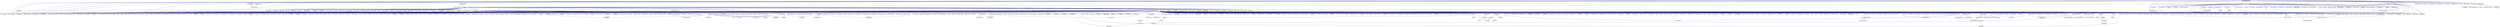 digraph "high_resolution_clock.hpp"
{
  edge [fontname="Helvetica",fontsize="10",labelfontname="Helvetica",labelfontsize="10"];
  node [fontname="Helvetica",fontsize="10",shape=record];
  Node18 [label="high_resolution_clock.hpp",height=0.2,width=0.4,color="black", fillcolor="grey75", style="filled", fontcolor="black"];
  Node18 -> Node19 [dir="back",color="midnightblue",fontsize="10",style="solid",fontname="Helvetica"];
  Node19 [label="sine.cpp",height=0.2,width=0.4,color="black", fillcolor="white", style="filled",URL="$d3/d0d/server_2sine_8cpp.html"];
  Node18 -> Node20 [dir="back",color="midnightblue",fontsize="10",style="solid",fontname="Helvetica"];
  Node20 [label="util.hpp",height=0.2,width=0.4,color="black", fillcolor="white", style="filled",URL="$df/d72/include_2util_8hpp.html"];
  Node20 -> Node21 [dir="back",color="midnightblue",fontsize="10",style="solid",fontname="Helvetica"];
  Node21 [label="1d_stencil_4_throttle.cpp",height=0.2,width=0.4,color="black", fillcolor="white", style="filled",URL="$d6/de5/1d__stencil__4__throttle_8cpp.html"];
  Node20 -> Node22 [dir="back",color="midnightblue",fontsize="10",style="solid",fontname="Helvetica"];
  Node22 [label="allgather_and_gate.hpp",height=0.2,width=0.4,color="black", fillcolor="white", style="filled",URL="$d9/dbb/allgather__and__gate_8hpp.html"];
  Node22 -> Node23 [dir="back",color="midnightblue",fontsize="10",style="solid",fontname="Helvetica"];
  Node23 [label="allgather_module.cpp",height=0.2,width=0.4,color="black", fillcolor="white", style="filled",URL="$df/de4/allgather__module_8cpp.html"];
  Node22 -> Node24 [dir="back",color="midnightblue",fontsize="10",style="solid",fontname="Helvetica"];
  Node24 [label="allgather_and_gate.cpp",height=0.2,width=0.4,color="black", fillcolor="white", style="filled",URL="$d1/d56/allgather__and__gate_8cpp.html"];
  Node22 -> Node25 [dir="back",color="midnightblue",fontsize="10",style="solid",fontname="Helvetica"];
  Node25 [label="ag_client.cpp",height=0.2,width=0.4,color="black", fillcolor="white", style="filled",URL="$d4/d5d/ag__client_8cpp.html"];
  Node20 -> Node24 [dir="back",color="midnightblue",fontsize="10",style="solid",fontname="Helvetica"];
  Node20 -> Node26 [dir="back",color="midnightblue",fontsize="10",style="solid",fontname="Helvetica"];
  Node26 [label="apex_balance.cpp",height=0.2,width=0.4,color="black", fillcolor="white", style="filled",URL="$d4/d8e/apex__balance_8cpp.html"];
  Node20 -> Node27 [dir="back",color="midnightblue",fontsize="10",style="solid",fontname="Helvetica"];
  Node27 [label="apex_fibonacci.cpp",height=0.2,width=0.4,color="black", fillcolor="white", style="filled",URL="$de/de1/apex__fibonacci_8cpp.html"];
  Node20 -> Node28 [dir="back",color="midnightblue",fontsize="10",style="solid",fontname="Helvetica"];
  Node28 [label="apex_policy_engine\l_active_thread_count.cpp",height=0.2,width=0.4,color="black", fillcolor="white", style="filled",URL="$d5/d01/apex__policy__engine__active__thread__count_8cpp.html"];
  Node20 -> Node29 [dir="back",color="midnightblue",fontsize="10",style="solid",fontname="Helvetica"];
  Node29 [label="apex_policy_engine\l_events.cpp",height=0.2,width=0.4,color="black", fillcolor="white", style="filled",URL="$df/d0f/apex__policy__engine__events_8cpp.html"];
  Node20 -> Node30 [dir="back",color="midnightblue",fontsize="10",style="solid",fontname="Helvetica"];
  Node30 [label="apex_policy_engine\l_periodic.cpp",height=0.2,width=0.4,color="black", fillcolor="white", style="filled",URL="$d5/d7b/apex__policy__engine__periodic_8cpp.html"];
  Node20 -> Node31 [dir="back",color="midnightblue",fontsize="10",style="solid",fontname="Helvetica"];
  Node31 [label="async_io_low_level.cpp",height=0.2,width=0.4,color="black", fillcolor="white", style="filled",URL="$dc/d10/async__io__low__level_8cpp.html"];
  Node20 -> Node32 [dir="back",color="midnightblue",fontsize="10",style="solid",fontname="Helvetica"];
  Node32 [label="sine.cpp",height=0.2,width=0.4,color="black", fillcolor="white", style="filled",URL="$d5/dd8/sine_8cpp.html"];
  Node20 -> Node33 [dir="back",color="midnightblue",fontsize="10",style="solid",fontname="Helvetica"];
  Node33 [label="factorial.cpp",height=0.2,width=0.4,color="black", fillcolor="white", style="filled",URL="$d9/d00/factorial_8cpp.html"];
  Node20 -> Node34 [dir="back",color="midnightblue",fontsize="10",style="solid",fontname="Helvetica"];
  Node34 [label="fibonacci.cpp",height=0.2,width=0.4,color="black", fillcolor="white", style="filled",URL="$d9/d89/fibonacci_8cpp.html"];
  Node20 -> Node35 [dir="back",color="midnightblue",fontsize="10",style="solid",fontname="Helvetica"];
  Node35 [label="fibonacci_await.cpp",height=0.2,width=0.4,color="black", fillcolor="white", style="filled",URL="$dc/d1c/fibonacci__await_8cpp.html"];
  Node20 -> Node36 [dir="back",color="midnightblue",fontsize="10",style="solid",fontname="Helvetica"];
  Node36 [label="fibonacci_dataflow.cpp",height=0.2,width=0.4,color="black", fillcolor="white", style="filled",URL="$df/d3d/fibonacci__dataflow_8cpp.html"];
  Node20 -> Node37 [dir="back",color="midnightblue",fontsize="10",style="solid",fontname="Helvetica"];
  Node37 [label="fibonacci_futures.cpp",height=0.2,width=0.4,color="black", fillcolor="white", style="filled",URL="$d6/de3/fibonacci__futures_8cpp.html"];
  Node20 -> Node38 [dir="back",color="midnightblue",fontsize="10",style="solid",fontname="Helvetica"];
  Node38 [label="fibonacci_futures_distributed.cpp",height=0.2,width=0.4,color="black", fillcolor="white", style="filled",URL="$d1/dc9/fibonacci__futures__distributed_8cpp.html"];
  Node20 -> Node39 [dir="back",color="midnightblue",fontsize="10",style="solid",fontname="Helvetica"];
  Node39 [label="fibonacci_one.cpp",height=0.2,width=0.4,color="black", fillcolor="white", style="filled",URL="$d8/d78/fibonacci__one_8cpp.html"];
  Node20 -> Node40 [dir="back",color="midnightblue",fontsize="10",style="solid",fontname="Helvetica"];
  Node40 [label="fractals.cpp",height=0.2,width=0.4,color="black", fillcolor="white", style="filled",URL="$d8/d58/fractals_8cpp.html"];
  Node20 -> Node41 [dir="back",color="midnightblue",fontsize="10",style="solid",fontname="Helvetica"];
  Node41 [label="fractals_executor.cpp",height=0.2,width=0.4,color="black", fillcolor="white", style="filled",URL="$d9/da9/fractals__executor_8cpp.html"];
  Node20 -> Node42 [dir="back",color="midnightblue",fontsize="10",style="solid",fontname="Helvetica"];
  Node42 [label="fractals_struct.cpp",height=0.2,width=0.4,color="black", fillcolor="white", style="filled",URL="$d8/d2f/fractals__struct_8cpp.html"];
  Node20 -> Node43 [dir="back",color="midnightblue",fontsize="10",style="solid",fontname="Helvetica"];
  Node43 [label="interval_timer.cpp",height=0.2,width=0.4,color="black", fillcolor="white", style="filled",URL="$de/df1/examples_2quickstart_2interval__timer_8cpp.html"];
  Node20 -> Node44 [dir="back",color="midnightblue",fontsize="10",style="solid",fontname="Helvetica"];
  Node44 [label="sierpinski.cpp",height=0.2,width=0.4,color="black", fillcolor="white", style="filled",URL="$d3/d7e/sierpinski_8cpp.html"];
  Node20 -> Node45 [dir="back",color="midnightblue",fontsize="10",style="solid",fontname="Helvetica"];
  Node45 [label="spell_check_file.cpp",height=0.2,width=0.4,color="black", fillcolor="white", style="filled",URL="$df/df7/spell__check__file_8cpp.html"];
  Node20 -> Node46 [dir="back",color="midnightblue",fontsize="10",style="solid",fontname="Helvetica"];
  Node46 [label="spell_check_simple.cpp",height=0.2,width=0.4,color="black", fillcolor="white", style="filled",URL="$dd/d54/spell__check__simple_8cpp.html"];
  Node20 -> Node47 [dir="back",color="midnightblue",fontsize="10",style="solid",fontname="Helvetica"];
  Node47 [label="thread_aware_timer.cpp",height=0.2,width=0.4,color="black", fillcolor="white", style="filled",URL="$df/d11/examples_2thread__aware__timer_2thread__aware__timer_8cpp.html"];
  Node20 -> Node48 [dir="back",color="midnightblue",fontsize="10",style="solid",fontname="Helvetica"];
  Node48 [label="hpx.hpp",height=0.2,width=0.4,color="red", fillcolor="white", style="filled",URL="$d0/daa/hpx_8hpp.html"];
  Node48 -> Node49 [dir="back",color="midnightblue",fontsize="10",style="solid",fontname="Helvetica"];
  Node49 [label="1d_stencil_1.cpp",height=0.2,width=0.4,color="black", fillcolor="white", style="filled",URL="$d2/db1/1d__stencil__1_8cpp.html"];
  Node48 -> Node50 [dir="back",color="midnightblue",fontsize="10",style="solid",fontname="Helvetica"];
  Node50 [label="1d_stencil_2.cpp",height=0.2,width=0.4,color="black", fillcolor="white", style="filled",URL="$d3/dd1/1d__stencil__2_8cpp.html"];
  Node48 -> Node51 [dir="back",color="midnightblue",fontsize="10",style="solid",fontname="Helvetica"];
  Node51 [label="1d_stencil_3.cpp",height=0.2,width=0.4,color="black", fillcolor="white", style="filled",URL="$db/d19/1d__stencil__3_8cpp.html"];
  Node48 -> Node52 [dir="back",color="midnightblue",fontsize="10",style="solid",fontname="Helvetica"];
  Node52 [label="1d_stencil_4.cpp",height=0.2,width=0.4,color="black", fillcolor="white", style="filled",URL="$d1/d7d/1d__stencil__4_8cpp.html"];
  Node48 -> Node53 [dir="back",color="midnightblue",fontsize="10",style="solid",fontname="Helvetica"];
  Node53 [label="1d_stencil_4_parallel.cpp",height=0.2,width=0.4,color="black", fillcolor="white", style="filled",URL="$d6/d05/1d__stencil__4__parallel_8cpp.html"];
  Node48 -> Node54 [dir="back",color="midnightblue",fontsize="10",style="solid",fontname="Helvetica"];
  Node54 [label="1d_stencil_4_repart.cpp",height=0.2,width=0.4,color="black", fillcolor="white", style="filled",URL="$d0/d6b/1d__stencil__4__repart_8cpp.html"];
  Node48 -> Node21 [dir="back",color="midnightblue",fontsize="10",style="solid",fontname="Helvetica"];
  Node48 -> Node55 [dir="back",color="midnightblue",fontsize="10",style="solid",fontname="Helvetica"];
  Node55 [label="1d_stencil_5.cpp",height=0.2,width=0.4,color="black", fillcolor="white", style="filled",URL="$d7/d2a/1d__stencil__5_8cpp.html"];
  Node48 -> Node56 [dir="back",color="midnightblue",fontsize="10",style="solid",fontname="Helvetica"];
  Node56 [label="1d_stencil_6.cpp",height=0.2,width=0.4,color="black", fillcolor="white", style="filled",URL="$db/de7/1d__stencil__6_8cpp.html"];
  Node48 -> Node57 [dir="back",color="midnightblue",fontsize="10",style="solid",fontname="Helvetica"];
  Node57 [label="1d_stencil_7.cpp",height=0.2,width=0.4,color="black", fillcolor="white", style="filled",URL="$d4/d5a/1d__stencil__7_8cpp.html"];
  Node48 -> Node58 [dir="back",color="midnightblue",fontsize="10",style="solid",fontname="Helvetica"];
  Node58 [label="1d_stencil_8.cpp",height=0.2,width=0.4,color="black", fillcolor="white", style="filled",URL="$df/de0/1d__stencil__8_8cpp.html"];
  Node48 -> Node59 [dir="back",color="midnightblue",fontsize="10",style="solid",fontname="Helvetica"];
  Node59 [label="accumulator.cpp",height=0.2,width=0.4,color="black", fillcolor="white", style="filled",URL="$d1/d81/accumulator_8cpp.html"];
  Node48 -> Node60 [dir="back",color="midnightblue",fontsize="10",style="solid",fontname="Helvetica"];
  Node60 [label="accumulator.hpp",height=0.2,width=0.4,color="red", fillcolor="white", style="filled",URL="$d4/d9d/server_2accumulator_8hpp.html"];
  Node60 -> Node59 [dir="back",color="midnightblue",fontsize="10",style="solid",fontname="Helvetica"];
  Node48 -> Node63 [dir="back",color="midnightblue",fontsize="10",style="solid",fontname="Helvetica"];
  Node63 [label="template_function_accumulator.hpp",height=0.2,width=0.4,color="black", fillcolor="white", style="filled",URL="$d7/da6/server_2template__function__accumulator_8hpp.html"];
  Node63 -> Node64 [dir="back",color="midnightblue",fontsize="10",style="solid",fontname="Helvetica"];
  Node64 [label="template_function_accumulator.cpp",height=0.2,width=0.4,color="black", fillcolor="white", style="filled",URL="$d5/d02/template__function__accumulator_8cpp.html"];
  Node63 -> Node65 [dir="back",color="midnightblue",fontsize="10",style="solid",fontname="Helvetica"];
  Node65 [label="template_function_accumulator.hpp",height=0.2,width=0.4,color="red", fillcolor="white", style="filled",URL="$d3/de9/template__function__accumulator_8hpp.html"];
  Node48 -> Node67 [dir="back",color="midnightblue",fontsize="10",style="solid",fontname="Helvetica"];
  Node67 [label="template_accumulator.cpp",height=0.2,width=0.4,color="black", fillcolor="white", style="filled",URL="$d0/d4a/template__accumulator_8cpp.html"];
  Node48 -> Node64 [dir="back",color="midnightblue",fontsize="10",style="solid",fontname="Helvetica"];
  Node48 -> Node65 [dir="back",color="midnightblue",fontsize="10",style="solid",fontname="Helvetica"];
  Node48 -> Node23 [dir="back",color="midnightblue",fontsize="10",style="solid",fontname="Helvetica"];
  Node48 -> Node68 [dir="back",color="midnightblue",fontsize="10",style="solid",fontname="Helvetica"];
  Node68 [label="allgather.cpp",height=0.2,width=0.4,color="black", fillcolor="white", style="filled",URL="$d7/d06/allgather_8cpp.html"];
  Node48 -> Node24 [dir="back",color="midnightblue",fontsize="10",style="solid",fontname="Helvetica"];
  Node48 -> Node25 [dir="back",color="midnightblue",fontsize="10",style="solid",fontname="Helvetica"];
  Node48 -> Node69 [dir="back",color="midnightblue",fontsize="10",style="solid",fontname="Helvetica"];
  Node69 [label="hpx_thread_phase.cpp",height=0.2,width=0.4,color="black", fillcolor="white", style="filled",URL="$d5/dca/hpx__thread__phase_8cpp.html"];
  Node48 -> Node70 [dir="back",color="midnightblue",fontsize="10",style="solid",fontname="Helvetica"];
  Node70 [label="os_thread_num.cpp",height=0.2,width=0.4,color="black", fillcolor="white", style="filled",URL="$d2/dfb/os__thread__num_8cpp.html"];
  Node48 -> Node71 [dir="back",color="midnightblue",fontsize="10",style="solid",fontname="Helvetica"];
  Node71 [label="cancelable_action.cpp",height=0.2,width=0.4,color="black", fillcolor="white", style="filled",URL="$d5/d0c/cancelable__action_8cpp.html"];
  Node48 -> Node72 [dir="back",color="midnightblue",fontsize="10",style="solid",fontname="Helvetica"];
  Node72 [label="cancelable_action.hpp",height=0.2,width=0.4,color="black", fillcolor="white", style="filled",URL="$d5/d4d/server_2cancelable__action_8hpp.html"];
  Node72 -> Node71 [dir="back",color="midnightblue",fontsize="10",style="solid",fontname="Helvetica"];
  Node72 -> Node73 [dir="back",color="midnightblue",fontsize="10",style="solid",fontname="Helvetica"];
  Node73 [label="cancelable_action.hpp",height=0.2,width=0.4,color="red", fillcolor="white", style="filled",URL="$d0/da3/stubs_2cancelable__action_8hpp.html"];
  Node48 -> Node73 [dir="back",color="midnightblue",fontsize="10",style="solid",fontname="Helvetica"];
  Node48 -> Node75 [dir="back",color="midnightblue",fontsize="10",style="solid",fontname="Helvetica"];
  Node75 [label="cancelable_action_client.cpp",height=0.2,width=0.4,color="black", fillcolor="white", style="filled",URL="$d1/db8/cancelable__action__client_8cpp.html"];
  Node48 -> Node76 [dir="back",color="midnightblue",fontsize="10",style="solid",fontname="Helvetica"];
  Node76 [label="cublas_matmul.cpp",height=0.2,width=0.4,color="black", fillcolor="white", style="filled",URL="$dd/d84/cublas__matmul_8cpp.html"];
  Node48 -> Node77 [dir="back",color="midnightblue",fontsize="10",style="solid",fontname="Helvetica"];
  Node77 [label="win_perf_counters.cpp",height=0.2,width=0.4,color="black", fillcolor="white", style="filled",URL="$d8/d11/win__perf__counters_8cpp.html"];
  Node48 -> Node78 [dir="back",color="midnightblue",fontsize="10",style="solid",fontname="Helvetica"];
  Node78 [label="win_perf_counters.hpp",height=0.2,width=0.4,color="black", fillcolor="white", style="filled",URL="$d5/da7/win__perf__counters_8hpp.html"];
  Node48 -> Node79 [dir="back",color="midnightblue",fontsize="10",style="solid",fontname="Helvetica"];
  Node79 [label="hello_world_component.hpp",height=0.2,width=0.4,color="red", fillcolor="white", style="filled",URL="$df/df0/hello__world__component_8hpp.html"];
  Node48 -> Node82 [dir="back",color="midnightblue",fontsize="10",style="solid",fontname="Helvetica"];
  Node82 [label="interpolate1d.cpp",height=0.2,width=0.4,color="black", fillcolor="white", style="filled",URL="$d0/d05/interpolate1d_8cpp.html"];
  Node48 -> Node83 [dir="back",color="midnightblue",fontsize="10",style="solid",fontname="Helvetica"];
  Node83 [label="partition.hpp",height=0.2,width=0.4,color="black", fillcolor="white", style="filled",URL="$d0/d7a/examples_2interpolate1d_2interpolate1d_2partition_8hpp.html"];
  Node83 -> Node82 [dir="back",color="midnightblue",fontsize="10",style="solid",fontname="Helvetica"];
  Node83 -> Node84 [dir="back",color="midnightblue",fontsize="10",style="solid",fontname="Helvetica"];
  Node84 [label="interpolate1d.hpp",height=0.2,width=0.4,color="red", fillcolor="white", style="filled",URL="$d4/dc7/interpolate1d_8hpp.html"];
  Node84 -> Node82 [dir="back",color="midnightblue",fontsize="10",style="solid",fontname="Helvetica"];
  Node48 -> Node86 [dir="back",color="midnightblue",fontsize="10",style="solid",fontname="Helvetica"];
  Node86 [label="partition.hpp",height=0.2,width=0.4,color="black", fillcolor="white", style="filled",URL="$d0/dff/examples_2interpolate1d_2interpolate1d_2server_2partition_8hpp.html"];
  Node86 -> Node83 [dir="back",color="midnightblue",fontsize="10",style="solid",fontname="Helvetica"];
  Node86 -> Node87 [dir="back",color="midnightblue",fontsize="10",style="solid",fontname="Helvetica"];
  Node87 [label="partition.cpp",height=0.2,width=0.4,color="black", fillcolor="white", style="filled",URL="$d0/d4f/examples_2interpolate1d_2interpolate1d_2server_2partition_8cpp.html"];
  Node48 -> Node84 [dir="back",color="midnightblue",fontsize="10",style="solid",fontname="Helvetica"];
  Node48 -> Node88 [dir="back",color="midnightblue",fontsize="10",style="solid",fontname="Helvetica"];
  Node88 [label="read_values.cpp",height=0.2,width=0.4,color="black", fillcolor="white", style="filled",URL="$d0/d8c/interpolate1d_2interpolate1d_2read__values_8cpp.html"];
  Node48 -> Node87 [dir="back",color="midnightblue",fontsize="10",style="solid",fontname="Helvetica"];
  Node48 -> Node89 [dir="back",color="midnightblue",fontsize="10",style="solid",fontname="Helvetica"];
  Node89 [label="jacobi.cpp",height=0.2,width=0.4,color="black", fillcolor="white", style="filled",URL="$d2/d27/jacobi_8cpp.html"];
  Node48 -> Node90 [dir="back",color="midnightblue",fontsize="10",style="solid",fontname="Helvetica"];
  Node90 [label="grid.cpp",height=0.2,width=0.4,color="black", fillcolor="white", style="filled",URL="$d6/d1b/jacobi__component_2grid_8cpp.html"];
  Node48 -> Node91 [dir="back",color="midnightblue",fontsize="10",style="solid",fontname="Helvetica"];
  Node91 [label="row.cpp",height=0.2,width=0.4,color="black", fillcolor="white", style="filled",URL="$d3/d86/server_2row_8cpp.html"];
  Node48 -> Node92 [dir="back",color="midnightblue",fontsize="10",style="solid",fontname="Helvetica"];
  Node92 [label="solver.cpp",height=0.2,width=0.4,color="black", fillcolor="white", style="filled",URL="$d6/d94/solver_8cpp.html"];
  Node48 -> Node93 [dir="back",color="midnightblue",fontsize="10",style="solid",fontname="Helvetica"];
  Node93 [label="stencil_iterator.cpp",height=0.2,width=0.4,color="black", fillcolor="white", style="filled",URL="$d6/de1/server_2stencil__iterator_8cpp.html"];
  Node48 -> Node94 [dir="back",color="midnightblue",fontsize="10",style="solid",fontname="Helvetica"];
  Node94 [label="stencil_iterator.cpp",height=0.2,width=0.4,color="black", fillcolor="white", style="filled",URL="$d7/d71/stencil__iterator_8cpp.html"];
  Node48 -> Node95 [dir="back",color="midnightblue",fontsize="10",style="solid",fontname="Helvetica"];
  Node95 [label="jacobi.cpp",height=0.2,width=0.4,color="black", fillcolor="white", style="filled",URL="$d3/d44/smp_2jacobi_8cpp.html"];
  Node48 -> Node96 [dir="back",color="midnightblue",fontsize="10",style="solid",fontname="Helvetica"];
  Node96 [label="jacobi_hpx.cpp",height=0.2,width=0.4,color="black", fillcolor="white", style="filled",URL="$d8/d72/jacobi__hpx_8cpp.html"];
  Node48 -> Node97 [dir="back",color="midnightblue",fontsize="10",style="solid",fontname="Helvetica"];
  Node97 [label="jacobi_nonuniform.cpp",height=0.2,width=0.4,color="black", fillcolor="white", style="filled",URL="$dd/ddc/jacobi__nonuniform_8cpp.html"];
  Node48 -> Node98 [dir="back",color="midnightblue",fontsize="10",style="solid",fontname="Helvetica"];
  Node98 [label="jacobi_nonuniform_hpx.cpp",height=0.2,width=0.4,color="black", fillcolor="white", style="filled",URL="$de/d56/jacobi__nonuniform__hpx_8cpp.html"];
  Node48 -> Node99 [dir="back",color="midnightblue",fontsize="10",style="solid",fontname="Helvetica"];
  Node99 [label="nqueen.cpp",height=0.2,width=0.4,color="black", fillcolor="white", style="filled",URL="$db/dca/nqueen_8cpp.html"];
  Node48 -> Node100 [dir="back",color="midnightblue",fontsize="10",style="solid",fontname="Helvetica"];
  Node100 [label="nqueen.hpp",height=0.2,width=0.4,color="red", fillcolor="white", style="filled",URL="$de/d58/server_2nqueen_8hpp.html"];
  Node100 -> Node99 [dir="back",color="midnightblue",fontsize="10",style="solid",fontname="Helvetica"];
  Node48 -> Node103 [dir="back",color="midnightblue",fontsize="10",style="solid",fontname="Helvetica"];
  Node103 [label="nqueen_client.cpp",height=0.2,width=0.4,color="black", fillcolor="white", style="filled",URL="$d3/d5e/nqueen__client_8cpp.html"];
  Node48 -> Node19 [dir="back",color="midnightblue",fontsize="10",style="solid",fontname="Helvetica"];
  Node48 -> Node104 [dir="back",color="midnightblue",fontsize="10",style="solid",fontname="Helvetica"];
  Node104 [label="sine.hpp",height=0.2,width=0.4,color="black", fillcolor="white", style="filled",URL="$d8/dac/sine_8hpp.html"];
  Node104 -> Node19 [dir="back",color="midnightblue",fontsize="10",style="solid",fontname="Helvetica"];
  Node104 -> Node32 [dir="back",color="midnightblue",fontsize="10",style="solid",fontname="Helvetica"];
  Node48 -> Node32 [dir="back",color="midnightblue",fontsize="10",style="solid",fontname="Helvetica"];
  Node48 -> Node105 [dir="back",color="midnightblue",fontsize="10",style="solid",fontname="Helvetica"];
  Node105 [label="sine_client.cpp",height=0.2,width=0.4,color="black", fillcolor="white", style="filled",URL="$db/d62/sine__client_8cpp.html"];
  Node48 -> Node106 [dir="back",color="midnightblue",fontsize="10",style="solid",fontname="Helvetica"];
  Node106 [label="qt.cpp",height=0.2,width=0.4,color="black", fillcolor="white", style="filled",URL="$df/d90/qt_8cpp.html"];
  Node48 -> Node107 [dir="back",color="midnightblue",fontsize="10",style="solid",fontname="Helvetica"];
  Node107 [label="queue_client.cpp",height=0.2,width=0.4,color="black", fillcolor="white", style="filled",URL="$d7/d96/queue__client_8cpp.html"];
  Node48 -> Node108 [dir="back",color="midnightblue",fontsize="10",style="solid",fontname="Helvetica"];
  Node108 [label="customize_async.cpp",height=0.2,width=0.4,color="black", fillcolor="white", style="filled",URL="$d0/d82/customize__async_8cpp.html"];
  Node48 -> Node109 [dir="back",color="midnightblue",fontsize="10",style="solid",fontname="Helvetica"];
  Node109 [label="data_actions.cpp",height=0.2,width=0.4,color="black", fillcolor="white", style="filled",URL="$dc/d68/data__actions_8cpp.html"];
  Node48 -> Node110 [dir="back",color="midnightblue",fontsize="10",style="solid",fontname="Helvetica"];
  Node110 [label="error_handling.cpp",height=0.2,width=0.4,color="black", fillcolor="white", style="filled",URL="$d9/d96/error__handling_8cpp.html"];
  Node48 -> Node111 [dir="back",color="midnightblue",fontsize="10",style="solid",fontname="Helvetica"];
  Node111 [label="event_synchronization.cpp",height=0.2,width=0.4,color="black", fillcolor="white", style="filled",URL="$d0/d35/event__synchronization_8cpp.html"];
  Node48 -> Node33 [dir="back",color="midnightblue",fontsize="10",style="solid",fontname="Helvetica"];
  Node48 -> Node112 [dir="back",color="midnightblue",fontsize="10",style="solid",fontname="Helvetica"];
  Node112 [label="file_serialization.cpp",height=0.2,width=0.4,color="black", fillcolor="white", style="filled",URL="$de/d58/file__serialization_8cpp.html"];
  Node48 -> Node113 [dir="back",color="midnightblue",fontsize="10",style="solid",fontname="Helvetica"];
  Node113 [label="init_globally.cpp",height=0.2,width=0.4,color="black", fillcolor="white", style="filled",URL="$d6/dad/init__globally_8cpp.html"];
  Node48 -> Node114 [dir="back",color="midnightblue",fontsize="10",style="solid",fontname="Helvetica"];
  Node114 [label="interest_calculator.cpp",height=0.2,width=0.4,color="black", fillcolor="white", style="filled",URL="$d2/d86/interest__calculator_8cpp.html"];
  Node48 -> Node115 [dir="back",color="midnightblue",fontsize="10",style="solid",fontname="Helvetica"];
  Node115 [label="non_atomic_rma.cpp",height=0.2,width=0.4,color="black", fillcolor="white", style="filled",URL="$d7/d8b/non__atomic__rma_8cpp.html"];
  Node48 -> Node116 [dir="back",color="midnightblue",fontsize="10",style="solid",fontname="Helvetica"];
  Node116 [label="partitioned_vector\l_spmd_foreach.cpp",height=0.2,width=0.4,color="black", fillcolor="white", style="filled",URL="$db/d7c/partitioned__vector__spmd__foreach_8cpp.html"];
  Node48 -> Node117 [dir="back",color="midnightblue",fontsize="10",style="solid",fontname="Helvetica"];
  Node117 [label="pipeline1.cpp",height=0.2,width=0.4,color="black", fillcolor="white", style="filled",URL="$d5/d77/pipeline1_8cpp.html"];
  Node48 -> Node118 [dir="back",color="midnightblue",fontsize="10",style="solid",fontname="Helvetica"];
  Node118 [label="quicksort.cpp",height=0.2,width=0.4,color="black", fillcolor="white", style="filled",URL="$d3/d1e/quicksort_8cpp.html"];
  Node48 -> Node119 [dir="back",color="midnightblue",fontsize="10",style="solid",fontname="Helvetica"];
  Node119 [label="receive_buffer.cpp",height=0.2,width=0.4,color="black", fillcolor="white", style="filled",URL="$d7/d10/receive__buffer_8cpp.html"];
  Node48 -> Node120 [dir="back",color="midnightblue",fontsize="10",style="solid",fontname="Helvetica"];
  Node120 [label="safe_object.cpp",height=0.2,width=0.4,color="black", fillcolor="white", style="filled",URL="$dd/d52/safe__object_8cpp.html"];
  Node48 -> Node121 [dir="back",color="midnightblue",fontsize="10",style="solid",fontname="Helvetica"];
  Node121 [label="sort_by_key_demo.cpp",height=0.2,width=0.4,color="black", fillcolor="white", style="filled",URL="$da/d20/sort__by__key__demo_8cpp.html"];
  Node48 -> Node122 [dir="back",color="midnightblue",fontsize="10",style="solid",fontname="Helvetica"];
  Node122 [label="timed_wake.cpp",height=0.2,width=0.4,color="black", fillcolor="white", style="filled",URL="$d8/df9/timed__wake_8cpp.html"];
  Node48 -> Node123 [dir="back",color="midnightblue",fontsize="10",style="solid",fontname="Helvetica"];
  Node123 [label="vector_counting_dotproduct.cpp",height=0.2,width=0.4,color="black", fillcolor="white", style="filled",URL="$df/de9/vector__counting__dotproduct_8cpp.html"];
  Node48 -> Node124 [dir="back",color="midnightblue",fontsize="10",style="solid",fontname="Helvetica"];
  Node124 [label="vector_zip_dotproduct.cpp",height=0.2,width=0.4,color="black", fillcolor="white", style="filled",URL="$dc/d18/vector__zip__dotproduct_8cpp.html"];
  Node48 -> Node125 [dir="back",color="midnightblue",fontsize="10",style="solid",fontname="Helvetica"];
  Node125 [label="zerocopy_rdma.cpp",height=0.2,width=0.4,color="black", fillcolor="white", style="filled",URL="$d1/dad/zerocopy__rdma_8cpp.html"];
  Node48 -> Node126 [dir="back",color="midnightblue",fontsize="10",style="solid",fontname="Helvetica"];
  Node126 [label="random_mem_access.cpp",height=0.2,width=0.4,color="black", fillcolor="white", style="filled",URL="$d1/d51/random__mem__access_8cpp.html"];
  Node48 -> Node127 [dir="back",color="midnightblue",fontsize="10",style="solid",fontname="Helvetica"];
  Node127 [label="random_mem_access.hpp",height=0.2,width=0.4,color="red", fillcolor="white", style="filled",URL="$d0/d19/server_2random__mem__access_8hpp.html"];
  Node127 -> Node126 [dir="back",color="midnightblue",fontsize="10",style="solid",fontname="Helvetica"];
  Node48 -> Node130 [dir="back",color="midnightblue",fontsize="10",style="solid",fontname="Helvetica"];
  Node130 [label="random_mem_access_client.cpp",height=0.2,width=0.4,color="black", fillcolor="white", style="filled",URL="$df/d1b/random__mem__access__client_8cpp.html"];
  Node48 -> Node131 [dir="back",color="midnightblue",fontsize="10",style="solid",fontname="Helvetica"];
  Node131 [label="oversubscribing_resource\l_partitioner.cpp",height=0.2,width=0.4,color="black", fillcolor="white", style="filled",URL="$dd/dee/oversubscribing__resource__partitioner_8cpp.html"];
  Node48 -> Node132 [dir="back",color="midnightblue",fontsize="10",style="solid",fontname="Helvetica"];
  Node132 [label="simple_resource_partitioner.cpp",height=0.2,width=0.4,color="black", fillcolor="white", style="filled",URL="$d5/df9/simple__resource__partitioner_8cpp.html"];
  Node48 -> Node133 [dir="back",color="midnightblue",fontsize="10",style="solid",fontname="Helvetica"];
  Node133 [label="dimension.hpp",height=0.2,width=0.4,color="red", fillcolor="white", style="filled",URL="$d6/d39/sheneos_2sheneos_2dimension_8hpp.html"];
  Node133 -> Node139 [dir="back",color="midnightblue",fontsize="10",style="solid",fontname="Helvetica"];
  Node139 [label="partition3d.hpp",height=0.2,width=0.4,color="black", fillcolor="white", style="filled",URL="$dd/dbf/server_2partition3d_8hpp.html"];
  Node139 -> Node140 [dir="back",color="midnightblue",fontsize="10",style="solid",fontname="Helvetica"];
  Node140 [label="partition3d.hpp",height=0.2,width=0.4,color="black", fillcolor="white", style="filled",URL="$d1/d50/partition3d_8hpp.html"];
  Node140 -> Node136 [dir="back",color="midnightblue",fontsize="10",style="solid",fontname="Helvetica"];
  Node136 [label="interpolator.cpp",height=0.2,width=0.4,color="black", fillcolor="white", style="filled",URL="$d5/d02/interpolator_8cpp.html"];
  Node140 -> Node141 [dir="back",color="midnightblue",fontsize="10",style="solid",fontname="Helvetica"];
  Node141 [label="interpolator.hpp",height=0.2,width=0.4,color="red", fillcolor="white", style="filled",URL="$dc/d3b/interpolator_8hpp.html"];
  Node141 -> Node136 [dir="back",color="midnightblue",fontsize="10",style="solid",fontname="Helvetica"];
  Node141 -> Node144 [dir="back",color="midnightblue",fontsize="10",style="solid",fontname="Helvetica"];
  Node144 [label="sheneos_test.cpp",height=0.2,width=0.4,color="black", fillcolor="white", style="filled",URL="$d4/d6e/sheneos__test_8cpp.html"];
  Node139 -> Node138 [dir="back",color="midnightblue",fontsize="10",style="solid",fontname="Helvetica"];
  Node138 [label="partition3d.cpp",height=0.2,width=0.4,color="black", fillcolor="white", style="filled",URL="$de/d70/partition3d_8cpp.html"];
  Node48 -> Node136 [dir="back",color="midnightblue",fontsize="10",style="solid",fontname="Helvetica"];
  Node48 -> Node140 [dir="back",color="midnightblue",fontsize="10",style="solid",fontname="Helvetica"];
  Node48 -> Node139 [dir="back",color="midnightblue",fontsize="10",style="solid",fontname="Helvetica"];
  Node48 -> Node141 [dir="back",color="midnightblue",fontsize="10",style="solid",fontname="Helvetica"];
  Node48 -> Node145 [dir="back",color="midnightblue",fontsize="10",style="solid",fontname="Helvetica"];
  Node145 [label="configuration.hpp",height=0.2,width=0.4,color="red", fillcolor="white", style="filled",URL="$dc/d0a/configuration_8hpp.html"];
  Node145 -> Node141 [dir="back",color="midnightblue",fontsize="10",style="solid",fontname="Helvetica"];
  Node48 -> Node137 [dir="back",color="midnightblue",fontsize="10",style="solid",fontname="Helvetica"];
  Node137 [label="read_values.cpp",height=0.2,width=0.4,color="black", fillcolor="white", style="filled",URL="$d7/da4/sheneos_2sheneos_2read__values_8cpp.html"];
  Node48 -> Node138 [dir="back",color="midnightblue",fontsize="10",style="solid",fontname="Helvetica"];
  Node48 -> Node144 [dir="back",color="midnightblue",fontsize="10",style="solid",fontname="Helvetica"];
  Node48 -> Node147 [dir="back",color="midnightblue",fontsize="10",style="solid",fontname="Helvetica"];
  Node147 [label="startup_shutdown.cpp",height=0.2,width=0.4,color="black", fillcolor="white", style="filled",URL="$d3/dfc/server_2startup__shutdown_8cpp.html"];
  Node48 -> Node148 [dir="back",color="midnightblue",fontsize="10",style="solid",fontname="Helvetica"];
  Node148 [label="startup_shutdown.cpp",height=0.2,width=0.4,color="black", fillcolor="white", style="filled",URL="$d0/ddb/startup__shutdown_8cpp.html"];
  Node48 -> Node149 [dir="back",color="midnightblue",fontsize="10",style="solid",fontname="Helvetica"];
  Node149 [label="spin.cpp",height=0.2,width=0.4,color="black", fillcolor="white", style="filled",URL="$d7/df2/spin_8cpp.html"];
  Node48 -> Node150 [dir="back",color="midnightblue",fontsize="10",style="solid",fontname="Helvetica"];
  Node150 [label="throttle.cpp",height=0.2,width=0.4,color="black", fillcolor="white", style="filled",URL="$de/d56/server_2throttle_8cpp.html"];
  Node48 -> Node151 [dir="back",color="midnightblue",fontsize="10",style="solid",fontname="Helvetica"];
  Node151 [label="throttle.hpp",height=0.2,width=0.4,color="black", fillcolor="white", style="filled",URL="$db/dc9/server_2throttle_8hpp.html"];
  Node151 -> Node150 [dir="back",color="midnightblue",fontsize="10",style="solid",fontname="Helvetica"];
  Node151 -> Node152 [dir="back",color="midnightblue",fontsize="10",style="solid",fontname="Helvetica"];
  Node152 [label="throttle.hpp",height=0.2,width=0.4,color="black", fillcolor="white", style="filled",URL="$d5/dec/stubs_2throttle_8hpp.html"];
  Node152 -> Node153 [dir="back",color="midnightblue",fontsize="10",style="solid",fontname="Helvetica"];
  Node153 [label="throttle.hpp",height=0.2,width=0.4,color="red", fillcolor="white", style="filled",URL="$d2/d2e/throttle_8hpp.html"];
  Node153 -> Node154 [dir="back",color="midnightblue",fontsize="10",style="solid",fontname="Helvetica"];
  Node154 [label="throttle.cpp",height=0.2,width=0.4,color="black", fillcolor="white", style="filled",URL="$db/d02/throttle_8cpp.html"];
  Node48 -> Node152 [dir="back",color="midnightblue",fontsize="10",style="solid",fontname="Helvetica"];
  Node48 -> Node154 [dir="back",color="midnightblue",fontsize="10",style="solid",fontname="Helvetica"];
  Node48 -> Node153 [dir="back",color="midnightblue",fontsize="10",style="solid",fontname="Helvetica"];
  Node48 -> Node156 [dir="back",color="midnightblue",fontsize="10",style="solid",fontname="Helvetica"];
  Node156 [label="transpose_await.cpp",height=0.2,width=0.4,color="black", fillcolor="white", style="filled",URL="$de/d68/transpose__await_8cpp.html"];
  Node48 -> Node157 [dir="back",color="midnightblue",fontsize="10",style="solid",fontname="Helvetica"];
  Node157 [label="transpose_block.cpp",height=0.2,width=0.4,color="black", fillcolor="white", style="filled",URL="$d0/de1/transpose__block_8cpp.html"];
  Node48 -> Node158 [dir="back",color="midnightblue",fontsize="10",style="solid",fontname="Helvetica"];
  Node158 [label="transpose_block_numa.cpp",height=0.2,width=0.4,color="black", fillcolor="white", style="filled",URL="$dd/d3b/transpose__block__numa_8cpp.html"];
  Node48 -> Node159 [dir="back",color="midnightblue",fontsize="10",style="solid",fontname="Helvetica"];
  Node159 [label="transpose_serial.cpp",height=0.2,width=0.4,color="black", fillcolor="white", style="filled",URL="$db/d74/transpose__serial_8cpp.html"];
  Node48 -> Node160 [dir="back",color="midnightblue",fontsize="10",style="solid",fontname="Helvetica"];
  Node160 [label="transpose_serial_block.cpp",height=0.2,width=0.4,color="black", fillcolor="white", style="filled",URL="$d8/daa/transpose__serial__block_8cpp.html"];
  Node48 -> Node161 [dir="back",color="midnightblue",fontsize="10",style="solid",fontname="Helvetica"];
  Node161 [label="transpose_serial_vector.cpp",height=0.2,width=0.4,color="black", fillcolor="white", style="filled",URL="$d4/d04/transpose__serial__vector_8cpp.html"];
  Node48 -> Node162 [dir="back",color="midnightblue",fontsize="10",style="solid",fontname="Helvetica"];
  Node162 [label="transpose_smp.cpp",height=0.2,width=0.4,color="black", fillcolor="white", style="filled",URL="$d2/d99/transpose__smp_8cpp.html"];
  Node48 -> Node163 [dir="back",color="midnightblue",fontsize="10",style="solid",fontname="Helvetica"];
  Node163 [label="transpose_smp_block.cpp",height=0.2,width=0.4,color="black", fillcolor="white", style="filled",URL="$da/d4d/transpose__smp__block_8cpp.html"];
  Node48 -> Node164 [dir="back",color="midnightblue",fontsize="10",style="solid",fontname="Helvetica"];
  Node164 [label="simple_central_tuplespace.hpp",height=0.2,width=0.4,color="red", fillcolor="white", style="filled",URL="$db/d69/server_2simple__central__tuplespace_8hpp.html"];
  Node164 -> Node165 [dir="back",color="midnightblue",fontsize="10",style="solid",fontname="Helvetica"];
  Node165 [label="simple_central_tuplespace.cpp",height=0.2,width=0.4,color="black", fillcolor="white", style="filled",URL="$d3/dec/simple__central__tuplespace_8cpp.html"];
  Node48 -> Node169 [dir="back",color="midnightblue",fontsize="10",style="solid",fontname="Helvetica"];
  Node169 [label="tuples_warehouse.hpp",height=0.2,width=0.4,color="black", fillcolor="white", style="filled",URL="$da/de6/tuples__warehouse_8hpp.html"];
  Node169 -> Node164 [dir="back",color="midnightblue",fontsize="10",style="solid",fontname="Helvetica"];
  Node48 -> Node165 [dir="back",color="midnightblue",fontsize="10",style="solid",fontname="Helvetica"];
  Node48 -> Node170 [dir="back",color="midnightblue",fontsize="10",style="solid",fontname="Helvetica"];
  Node170 [label="hpx_runtime.cpp",height=0.2,width=0.4,color="black", fillcolor="white", style="filled",URL="$d7/d1e/hpx__runtime_8cpp.html"];
  Node48 -> Node171 [dir="back",color="midnightblue",fontsize="10",style="solid",fontname="Helvetica"];
  Node171 [label="synchronize.cpp",height=0.2,width=0.4,color="black", fillcolor="white", style="filled",URL="$da/da2/synchronize_8cpp.html"];
  Node48 -> Node172 [dir="back",color="midnightblue",fontsize="10",style="solid",fontname="Helvetica"];
  Node172 [label="agas_cache_timings.cpp",height=0.2,width=0.4,color="black", fillcolor="white", style="filled",URL="$dd/d37/agas__cache__timings_8cpp.html"];
  Node48 -> Node173 [dir="back",color="midnightblue",fontsize="10",style="solid",fontname="Helvetica"];
  Node173 [label="async_overheads.cpp",height=0.2,width=0.4,color="black", fillcolor="white", style="filled",URL="$de/da6/async__overheads_8cpp.html"];
  Node48 -> Node174 [dir="back",color="midnightblue",fontsize="10",style="solid",fontname="Helvetica"];
  Node174 [label="coroutines_call_overhead.cpp",height=0.2,width=0.4,color="black", fillcolor="white", style="filled",URL="$da/d1e/coroutines__call__overhead_8cpp.html"];
  Node48 -> Node175 [dir="back",color="midnightblue",fontsize="10",style="solid",fontname="Helvetica"];
  Node175 [label="foreach_scaling.cpp",height=0.2,width=0.4,color="black", fillcolor="white", style="filled",URL="$d4/d94/foreach__scaling_8cpp.html"];
  Node48 -> Node176 [dir="back",color="midnightblue",fontsize="10",style="solid",fontname="Helvetica"];
  Node176 [label="function_object_wrapper\l_overhead.cpp",height=0.2,width=0.4,color="black", fillcolor="white", style="filled",URL="$d5/d6f/function__object__wrapper__overhead_8cpp.html"];
  Node48 -> Node177 [dir="back",color="midnightblue",fontsize="10",style="solid",fontname="Helvetica"];
  Node177 [label="hpx_homogeneous_timed\l_task_spawn_executors.cpp",height=0.2,width=0.4,color="black", fillcolor="white", style="filled",URL="$d1/d3b/hpx__homogeneous__timed__task__spawn__executors_8cpp.html"];
  Node48 -> Node178 [dir="back",color="midnightblue",fontsize="10",style="solid",fontname="Helvetica"];
  Node178 [label="htts2_hpx.cpp",height=0.2,width=0.4,color="black", fillcolor="white", style="filled",URL="$d2/daf/htts2__hpx_8cpp.html"];
  Node48 -> Node179 [dir="back",color="midnightblue",fontsize="10",style="solid",fontname="Helvetica"];
  Node179 [label="partitioned_vector\l_foreach.cpp",height=0.2,width=0.4,color="black", fillcolor="white", style="filled",URL="$df/d5f/partitioned__vector__foreach_8cpp.html"];
  Node48 -> Node180 [dir="back",color="midnightblue",fontsize="10",style="solid",fontname="Helvetica"];
  Node180 [label="serialization_overhead.cpp",height=0.2,width=0.4,color="black", fillcolor="white", style="filled",URL="$d3/df8/serialization__overhead_8cpp.html"];
  Node48 -> Node181 [dir="back",color="midnightblue",fontsize="10",style="solid",fontname="Helvetica"];
  Node181 [label="sizeof.cpp",height=0.2,width=0.4,color="black", fillcolor="white", style="filled",URL="$d3/d0f/sizeof_8cpp.html"];
  Node48 -> Node182 [dir="back",color="midnightblue",fontsize="10",style="solid",fontname="Helvetica"];
  Node182 [label="skynet.cpp",height=0.2,width=0.4,color="black", fillcolor="white", style="filled",URL="$d0/dc3/skynet_8cpp.html"];
  Node48 -> Node183 [dir="back",color="midnightblue",fontsize="10",style="solid",fontname="Helvetica"];
  Node183 [label="stencil3_iterators.cpp",height=0.2,width=0.4,color="black", fillcolor="white", style="filled",URL="$db/d9e/stencil3__iterators_8cpp.html"];
  Node48 -> Node184 [dir="back",color="midnightblue",fontsize="10",style="solid",fontname="Helvetica"];
  Node184 [label="stream.cpp",height=0.2,width=0.4,color="black", fillcolor="white", style="filled",URL="$da/d5f/stream_8cpp.html"];
  Node48 -> Node185 [dir="back",color="midnightblue",fontsize="10",style="solid",fontname="Helvetica"];
  Node185 [label="timed_task_spawn.cpp",height=0.2,width=0.4,color="black", fillcolor="white", style="filled",URL="$df/de1/timed__task__spawn_8cpp.html"];
  Node48 -> Node186 [dir="back",color="midnightblue",fontsize="10",style="solid",fontname="Helvetica"];
  Node186 [label="transform_reduce_binary\l_scaling.cpp",height=0.2,width=0.4,color="black", fillcolor="white", style="filled",URL="$d1/dae/transform__reduce__binary__scaling_8cpp.html"];
  Node48 -> Node187 [dir="back",color="midnightblue",fontsize="10",style="solid",fontname="Helvetica"];
  Node187 [label="transform_reduce_scaling.cpp",height=0.2,width=0.4,color="black", fillcolor="white", style="filled",URL="$db/d2a/transform__reduce__scaling_8cpp.html"];
  Node48 -> Node188 [dir="back",color="midnightblue",fontsize="10",style="solid",fontname="Helvetica"];
  Node188 [label="minmax_element_performance.cpp",height=0.2,width=0.4,color="black", fillcolor="white", style="filled",URL="$d9/d93/minmax__element__performance_8cpp.html"];
  Node48 -> Node189 [dir="back",color="midnightblue",fontsize="10",style="solid",fontname="Helvetica"];
  Node189 [label="barrier_performance.cpp",height=0.2,width=0.4,color="black", fillcolor="white", style="filled",URL="$d6/d6c/barrier__performance_8cpp.html"];
  Node48 -> Node190 [dir="back",color="midnightblue",fontsize="10",style="solid",fontname="Helvetica"];
  Node190 [label="network_storage.cpp",height=0.2,width=0.4,color="black", fillcolor="white", style="filled",URL="$db/daa/network__storage_8cpp.html"];
  Node48 -> Node191 [dir="back",color="midnightblue",fontsize="10",style="solid",fontname="Helvetica"];
  Node191 [label="simple_profiler.hpp",height=0.2,width=0.4,color="black", fillcolor="white", style="filled",URL="$d8/d02/simple__profiler_8hpp.html"];
  Node191 -> Node190 [dir="back",color="midnightblue",fontsize="10",style="solid",fontname="Helvetica"];
  Node48 -> Node192 [dir="back",color="midnightblue",fontsize="10",style="solid",fontname="Helvetica"];
  Node192 [label="osu_bcast.cpp",height=0.2,width=0.4,color="black", fillcolor="white", style="filled",URL="$d3/dca/osu__bcast_8cpp.html"];
  Node48 -> Node193 [dir="back",color="midnightblue",fontsize="10",style="solid",fontname="Helvetica"];
  Node193 [label="osu_bibw.cpp",height=0.2,width=0.4,color="black", fillcolor="white", style="filled",URL="$d2/d04/osu__bibw_8cpp.html"];
  Node48 -> Node194 [dir="back",color="midnightblue",fontsize="10",style="solid",fontname="Helvetica"];
  Node194 [label="osu_bw.cpp",height=0.2,width=0.4,color="black", fillcolor="white", style="filled",URL="$d4/d20/osu__bw_8cpp.html"];
  Node48 -> Node195 [dir="back",color="midnightblue",fontsize="10",style="solid",fontname="Helvetica"];
  Node195 [label="osu_latency.cpp",height=0.2,width=0.4,color="black", fillcolor="white", style="filled",URL="$df/d58/osu__latency_8cpp.html"];
  Node48 -> Node196 [dir="back",color="midnightblue",fontsize="10",style="solid",fontname="Helvetica"];
  Node196 [label="osu_multi_lat.cpp",height=0.2,width=0.4,color="black", fillcolor="white", style="filled",URL="$d7/d91/osu__multi__lat_8cpp.html"];
  Node48 -> Node197 [dir="back",color="midnightblue",fontsize="10",style="solid",fontname="Helvetica"];
  Node197 [label="osu_scatter.cpp",height=0.2,width=0.4,color="black", fillcolor="white", style="filled",URL="$d4/d4c/osu__scatter_8cpp.html"];
  Node48 -> Node198 [dir="back",color="midnightblue",fontsize="10",style="solid",fontname="Helvetica"];
  Node198 [label="pingpong_performance.cpp",height=0.2,width=0.4,color="black", fillcolor="white", style="filled",URL="$de/d03/pingpong__performance_8cpp.html"];
  Node48 -> Node199 [dir="back",color="midnightblue",fontsize="10",style="solid",fontname="Helvetica"];
  Node199 [label="benchmark_is_heap.cpp",height=0.2,width=0.4,color="black", fillcolor="white", style="filled",URL="$da/d4f/benchmark__is__heap_8cpp.html"];
  Node48 -> Node200 [dir="back",color="midnightblue",fontsize="10",style="solid",fontname="Helvetica"];
  Node200 [label="benchmark_is_heap_until.cpp",height=0.2,width=0.4,color="black", fillcolor="white", style="filled",URL="$dc/df5/benchmark__is__heap__until_8cpp.html"];
  Node48 -> Node201 [dir="back",color="midnightblue",fontsize="10",style="solid",fontname="Helvetica"];
  Node201 [label="benchmark_merge.cpp",height=0.2,width=0.4,color="black", fillcolor="white", style="filled",URL="$dd/d49/benchmark__merge_8cpp.html"];
  Node48 -> Node202 [dir="back",color="midnightblue",fontsize="10",style="solid",fontname="Helvetica"];
  Node202 [label="benchmark_partition.cpp",height=0.2,width=0.4,color="black", fillcolor="white", style="filled",URL="$d9/d88/benchmark__partition_8cpp.html"];
  Node48 -> Node203 [dir="back",color="midnightblue",fontsize="10",style="solid",fontname="Helvetica"];
  Node203 [label="benchmark_partition\l_copy.cpp",height=0.2,width=0.4,color="black", fillcolor="white", style="filled",URL="$d3/d0e/benchmark__partition__copy_8cpp.html"];
  Node48 -> Node204 [dir="back",color="midnightblue",fontsize="10",style="solid",fontname="Helvetica"];
  Node204 [label="benchmark_unique_copy.cpp",height=0.2,width=0.4,color="black", fillcolor="white", style="filled",URL="$d9/d53/benchmark__unique__copy_8cpp.html"];
  Node48 -> Node205 [dir="back",color="midnightblue",fontsize="10",style="solid",fontname="Helvetica"];
  Node205 [label="action_move_semantics.cpp",height=0.2,width=0.4,color="black", fillcolor="white", style="filled",URL="$d4/db3/action__move__semantics_8cpp.html"];
  Node48 -> Node206 [dir="back",color="midnightblue",fontsize="10",style="solid",fontname="Helvetica"];
  Node206 [label="movable_objects.cpp",height=0.2,width=0.4,color="black", fillcolor="white", style="filled",URL="$d8/d65/movable__objects_8cpp.html"];
  Node48 -> Node207 [dir="back",color="midnightblue",fontsize="10",style="solid",fontname="Helvetica"];
  Node207 [label="duplicate_id_registration\l_1596.cpp",height=0.2,width=0.4,color="black", fillcolor="white", style="filled",URL="$db/d8d/duplicate__id__registration__1596_8cpp.html"];
  Node48 -> Node208 [dir="back",color="midnightblue",fontsize="10",style="solid",fontname="Helvetica"];
  Node208 [label="pass_by_value_id_type\l_action.cpp",height=0.2,width=0.4,color="black", fillcolor="white", style="filled",URL="$d0/de6/pass__by__value__id__type__action_8cpp.html"];
  Node48 -> Node209 [dir="back",color="midnightblue",fontsize="10",style="solid",fontname="Helvetica"];
  Node209 [label="register_with_basename\l_1804.cpp",height=0.2,width=0.4,color="black", fillcolor="white", style="filled",URL="$db/d95/register__with__basename__1804_8cpp.html"];
  Node48 -> Node210 [dir="back",color="midnightblue",fontsize="10",style="solid",fontname="Helvetica"];
  Node210 [label="send_gid_keep_component\l_1624.cpp",height=0.2,width=0.4,color="black", fillcolor="white", style="filled",URL="$d9/d49/send__gid__keep__component__1624_8cpp.html"];
  Node48 -> Node211 [dir="back",color="midnightblue",fontsize="10",style="solid",fontname="Helvetica"];
  Node211 [label="algorithms.cc",height=0.2,width=0.4,color="black", fillcolor="white", style="filled",URL="$d5/d1b/algorithms_8cc.html"];
  Node48 -> Node212 [dir="back",color="midnightblue",fontsize="10",style="solid",fontname="Helvetica"];
  Node212 [label="matrix_hpx.hh",height=0.2,width=0.4,color="black", fillcolor="white", style="filled",URL="$d5/d89/matrix__hpx_8hh.html"];
  Node212 -> Node213 [dir="back",color="midnightblue",fontsize="10",style="solid",fontname="Helvetica"];
  Node213 [label="block_matrix.hh",height=0.2,width=0.4,color="red", fillcolor="white", style="filled",URL="$dc/de8/block__matrix_8hh.html"];
  Node213 -> Node211 [dir="back",color="midnightblue",fontsize="10",style="solid",fontname="Helvetica"];
  Node213 -> Node217 [dir="back",color="midnightblue",fontsize="10",style="solid",fontname="Helvetica"];
  Node217 [label="block_matrix.cc",height=0.2,width=0.4,color="black", fillcolor="white", style="filled",URL="$de/d88/block__matrix_8cc.html"];
  Node213 -> Node216 [dir="back",color="midnightblue",fontsize="10",style="solid",fontname="Helvetica"];
  Node216 [label="tests.cc",height=0.2,width=0.4,color="black", fillcolor="white", style="filled",URL="$d6/d96/tests_8cc.html"];
  Node212 -> Node211 [dir="back",color="midnightblue",fontsize="10",style="solid",fontname="Helvetica"];
  Node212 -> Node215 [dir="back",color="midnightblue",fontsize="10",style="solid",fontname="Helvetica"];
  Node215 [label="matrix_hpx.cc",height=0.2,width=0.4,color="black", fillcolor="white", style="filled",URL="$d7/d32/matrix__hpx_8cc.html"];
  Node48 -> Node213 [dir="back",color="midnightblue",fontsize="10",style="solid",fontname="Helvetica"];
  Node48 -> Node217 [dir="back",color="midnightblue",fontsize="10",style="solid",fontname="Helvetica"];
  Node48 -> Node218 [dir="back",color="midnightblue",fontsize="10",style="solid",fontname="Helvetica"];
  Node218 [label="main.cc",height=0.2,width=0.4,color="black", fillcolor="white", style="filled",URL="$d9/d0f/main_8cc.html"];
  Node48 -> Node219 [dir="back",color="midnightblue",fontsize="10",style="solid",fontname="Helvetica"];
  Node219 [label="matrix.cc",height=0.2,width=0.4,color="black", fillcolor="white", style="filled",URL="$d7/dea/matrix_8cc.html"];
  Node48 -> Node215 [dir="back",color="midnightblue",fontsize="10",style="solid",fontname="Helvetica"];
  Node48 -> Node216 [dir="back",color="midnightblue",fontsize="10",style="solid",fontname="Helvetica"];
  Node48 -> Node220 [dir="back",color="midnightblue",fontsize="10",style="solid",fontname="Helvetica"];
  Node220 [label="client_1950.cpp",height=0.2,width=0.4,color="black", fillcolor="white", style="filled",URL="$d0/d79/client__1950_8cpp.html"];
  Node48 -> Node221 [dir="back",color="midnightblue",fontsize="10",style="solid",fontname="Helvetica"];
  Node221 [label="commandline_options\l_1437.cpp",height=0.2,width=0.4,color="black", fillcolor="white", style="filled",URL="$d5/dbd/commandline__options__1437_8cpp.html"];
  Node48 -> Node222 [dir="back",color="midnightblue",fontsize="10",style="solid",fontname="Helvetica"];
  Node222 [label="moveonly_constructor\l_arguments_1405.cpp",height=0.2,width=0.4,color="black", fillcolor="white", style="filled",URL="$d3/dcf/moveonly__constructor__arguments__1405_8cpp.html"];
  Node48 -> Node223 [dir="back",color="midnightblue",fontsize="10",style="solid",fontname="Helvetica"];
  Node223 [label="partitioned_vector\l_2201.cpp",height=0.2,width=0.4,color="black", fillcolor="white", style="filled",URL="$dc/d39/partitioned__vector__2201_8cpp.html"];
  Node48 -> Node224 [dir="back",color="midnightblue",fontsize="10",style="solid",fontname="Helvetica"];
  Node224 [label="dynamic_counters_loaded\l_1508.cpp",height=0.2,width=0.4,color="black", fillcolor="white", style="filled",URL="$db/d58/dynamic__counters__loaded__1508_8cpp.html"];
  Node48 -> Node225 [dir="back",color="midnightblue",fontsize="10",style="solid",fontname="Helvetica"];
  Node225 [label="id_type_ref_counting\l_1032.cpp",height=0.2,width=0.4,color="black", fillcolor="white", style="filled",URL="$d8/dfd/id__type__ref__counting__1032_8cpp.html"];
  Node48 -> Node226 [dir="back",color="midnightblue",fontsize="10",style="solid",fontname="Helvetica"];
  Node226 [label="lost_output_2236.cpp",height=0.2,width=0.4,color="black", fillcolor="white", style="filled",URL="$db/dd0/lost__output__2236_8cpp.html"];
  Node48 -> Node227 [dir="back",color="midnightblue",fontsize="10",style="solid",fontname="Helvetica"];
  Node227 [label="no_output_1173.cpp",height=0.2,width=0.4,color="black", fillcolor="white", style="filled",URL="$de/d67/no__output__1173_8cpp.html"];
  Node48 -> Node228 [dir="back",color="midnightblue",fontsize="10",style="solid",fontname="Helvetica"];
  Node228 [label="after_588.cpp",height=0.2,width=0.4,color="black", fillcolor="white", style="filled",URL="$dc/dc0/after__588_8cpp.html"];
  Node48 -> Node229 [dir="back",color="midnightblue",fontsize="10",style="solid",fontname="Helvetica"];
  Node229 [label="async_callback_with\l_bound_callback.cpp",height=0.2,width=0.4,color="black", fillcolor="white", style="filled",URL="$d2/dae/async__callback__with__bound__callback_8cpp.html"];
  Node48 -> Node230 [dir="back",color="midnightblue",fontsize="10",style="solid",fontname="Helvetica"];
  Node230 [label="async_unwrap_1037.cpp",height=0.2,width=0.4,color="black", fillcolor="white", style="filled",URL="$d4/d13/async__unwrap__1037_8cpp.html"];
  Node48 -> Node231 [dir="back",color="midnightblue",fontsize="10",style="solid",fontname="Helvetica"];
  Node231 [label="barrier_hang.cpp",height=0.2,width=0.4,color="black", fillcolor="white", style="filled",URL="$dd/d8b/barrier__hang_8cpp.html"];
  Node48 -> Node232 [dir="back",color="midnightblue",fontsize="10",style="solid",fontname="Helvetica"];
  Node232 [label="call_promise_get_gid\l_more_than_once.cpp",height=0.2,width=0.4,color="black", fillcolor="white", style="filled",URL="$d4/dd8/call__promise__get__gid__more__than__once_8cpp.html"];
  Node48 -> Node233 [dir="back",color="midnightblue",fontsize="10",style="solid",fontname="Helvetica"];
  Node233 [label="channel_register_as\l_2722.cpp",height=0.2,width=0.4,color="black", fillcolor="white", style="filled",URL="$d4/d98/channel__register__as__2722_8cpp.html"];
  Node48 -> Node234 [dir="back",color="midnightblue",fontsize="10",style="solid",fontname="Helvetica"];
  Node234 [label="dataflow_action_2008.cpp",height=0.2,width=0.4,color="black", fillcolor="white", style="filled",URL="$da/dad/dataflow__action__2008_8cpp.html"];
  Node48 -> Node235 [dir="back",color="midnightblue",fontsize="10",style="solid",fontname="Helvetica"];
  Node235 [label="dataflow_const_functor\l_773.cpp",height=0.2,width=0.4,color="black", fillcolor="white", style="filled",URL="$d3/df2/dataflow__const__functor__773_8cpp.html"];
  Node48 -> Node236 [dir="back",color="midnightblue",fontsize="10",style="solid",fontname="Helvetica"];
  Node236 [label="dataflow_future_swap.cpp",height=0.2,width=0.4,color="black", fillcolor="white", style="filled",URL="$dc/d8c/dataflow__future__swap_8cpp.html"];
  Node48 -> Node237 [dir="back",color="midnightblue",fontsize="10",style="solid",fontname="Helvetica"];
  Node237 [label="dataflow_future_swap2.cpp",height=0.2,width=0.4,color="black", fillcolor="white", style="filled",URL="$d1/db3/dataflow__future__swap2_8cpp.html"];
  Node48 -> Node238 [dir="back",color="midnightblue",fontsize="10",style="solid",fontname="Helvetica"];
  Node238 [label="dataflow_launch_775.cpp",height=0.2,width=0.4,color="black", fillcolor="white", style="filled",URL="$d7/d0d/dataflow__launch__775_8cpp.html"];
  Node48 -> Node239 [dir="back",color="midnightblue",fontsize="10",style="solid",fontname="Helvetica"];
  Node239 [label="dataflow_recursion\l_1613.cpp",height=0.2,width=0.4,color="black", fillcolor="white", style="filled",URL="$d0/d1f/dataflow__recursion__1613_8cpp.html"];
  Node48 -> Node240 [dir="back",color="midnightblue",fontsize="10",style="solid",fontname="Helvetica"];
  Node240 [label="dataflow_using_774.cpp",height=0.2,width=0.4,color="black", fillcolor="white", style="filled",URL="$d7/dfa/dataflow__using__774_8cpp.html"];
  Node48 -> Node241 [dir="back",color="midnightblue",fontsize="10",style="solid",fontname="Helvetica"];
  Node241 [label="exception_from_continuation\l_1613.cpp",height=0.2,width=0.4,color="black", fillcolor="white", style="filled",URL="$db/d28/exception__from__continuation__1613_8cpp.html"];
  Node48 -> Node242 [dir="back",color="midnightblue",fontsize="10",style="solid",fontname="Helvetica"];
  Node242 [label="fail_future_2667.cpp",height=0.2,width=0.4,color="black", fillcolor="white", style="filled",URL="$db/d7e/fail__future__2667_8cpp.html"];
  Node48 -> Node243 [dir="back",color="midnightblue",fontsize="10",style="solid",fontname="Helvetica"];
  Node243 [label="future_2667.cpp",height=0.2,width=0.4,color="black", fillcolor="white", style="filled",URL="$d2/dfd/future__2667_8cpp.html"];
  Node48 -> Node244 [dir="back",color="midnightblue",fontsize="10",style="solid",fontname="Helvetica"];
  Node244 [label="future_790.cpp",height=0.2,width=0.4,color="black", fillcolor="white", style="filled",URL="$de/d3d/future__790_8cpp.html"];
  Node48 -> Node245 [dir="back",color="midnightblue",fontsize="10",style="solid",fontname="Helvetica"];
  Node245 [label="future_unwrap_1182.cpp",height=0.2,width=0.4,color="black", fillcolor="white", style="filled",URL="$df/d7a/future__unwrap__1182_8cpp.html"];
  Node48 -> Node246 [dir="back",color="midnightblue",fontsize="10",style="solid",fontname="Helvetica"];
  Node246 [label="future_unwrap_878.cpp",height=0.2,width=0.4,color="black", fillcolor="white", style="filled",URL="$d9/ddf/future__unwrap__878_8cpp.html"];
  Node48 -> Node247 [dir="back",color="midnightblue",fontsize="10",style="solid",fontname="Helvetica"];
  Node247 [label="ignore_while_locked\l_1485.cpp",height=0.2,width=0.4,color="black", fillcolor="white", style="filled",URL="$db/d24/ignore__while__locked__1485_8cpp.html"];
  Node48 -> Node248 [dir="back",color="midnightblue",fontsize="10",style="solid",fontname="Helvetica"];
  Node248 [label="lifetime_588.cpp",height=0.2,width=0.4,color="black", fillcolor="white", style="filled",URL="$d7/dca/lifetime__588_8cpp.html"];
  Node48 -> Node249 [dir="back",color="midnightblue",fontsize="10",style="solid",fontname="Helvetica"];
  Node249 [label="lifetime_588_1.cpp",height=0.2,width=0.4,color="black", fillcolor="white", style="filled",URL="$de/d75/lifetime__588__1_8cpp.html"];
  Node48 -> Node250 [dir="back",color="midnightblue",fontsize="10",style="solid",fontname="Helvetica"];
  Node250 [label="multiple_gather_ops\l_2001.cpp",height=0.2,width=0.4,color="black", fillcolor="white", style="filled",URL="$d3/d95/multiple__gather__ops__2001_8cpp.html"];
  Node48 -> Node251 [dir="back",color="midnightblue",fontsize="10",style="solid",fontname="Helvetica"];
  Node251 [label="promise_1620.cpp",height=0.2,width=0.4,color="black", fillcolor="white", style="filled",URL="$d2/d67/promise__1620_8cpp.html"];
  Node48 -> Node252 [dir="back",color="midnightblue",fontsize="10",style="solid",fontname="Helvetica"];
  Node252 [label="promise_leak_996.cpp",height=0.2,width=0.4,color="black", fillcolor="white", style="filled",URL="$d0/d7e/promise__leak__996_8cpp.html"];
  Node48 -> Node253 [dir="back",color="midnightblue",fontsize="10",style="solid",fontname="Helvetica"];
  Node253 [label="receive_buffer_1733.cpp",height=0.2,width=0.4,color="black", fillcolor="white", style="filled",URL="$d1/d0e/receive__buffer__1733_8cpp.html"];
  Node48 -> Node254 [dir="back",color="midnightblue",fontsize="10",style="solid",fontname="Helvetica"];
  Node254 [label="safely_destroy_promise\l_1481.cpp",height=0.2,width=0.4,color="black", fillcolor="white", style="filled",URL="$dd/d62/safely__destroy__promise__1481_8cpp.html"];
  Node48 -> Node255 [dir="back",color="midnightblue",fontsize="10",style="solid",fontname="Helvetica"];
  Node255 [label="set_hpx_limit_798.cpp",height=0.2,width=0.4,color="black", fillcolor="white", style="filled",URL="$d2/dfb/set__hpx__limit__798_8cpp.html"];
  Node48 -> Node256 [dir="back",color="midnightblue",fontsize="10",style="solid",fontname="Helvetica"];
  Node256 [label="shared_mutex_1702.cpp",height=0.2,width=0.4,color="black", fillcolor="white", style="filled",URL="$d2/d66/shared__mutex__1702_8cpp.html"];
  Node48 -> Node257 [dir="back",color="midnightblue",fontsize="10",style="solid",fontname="Helvetica"];
  Node257 [label="shared_stated_leaked\l_1211.cpp",height=0.2,width=0.4,color="black", fillcolor="white", style="filled",URL="$dc/dce/shared__stated__leaked__1211_8cpp.html"];
  Node48 -> Node258 [dir="back",color="midnightblue",fontsize="10",style="solid",fontname="Helvetica"];
  Node258 [label="split_future_2246.cpp",height=0.2,width=0.4,color="black", fillcolor="white", style="filled",URL="$db/d2b/split__future__2246_8cpp.html"];
  Node48 -> Node259 [dir="back",color="midnightblue",fontsize="10",style="solid",fontname="Helvetica"];
  Node259 [label="wait_all_hang_1946.cpp",height=0.2,width=0.4,color="black", fillcolor="white", style="filled",URL="$d5/d69/wait__all__hang__1946_8cpp.html"];
  Node48 -> Node260 [dir="back",color="midnightblue",fontsize="10",style="solid",fontname="Helvetica"];
  Node260 [label="wait_for_1751.cpp",height=0.2,width=0.4,color="black", fillcolor="white", style="filled",URL="$d9/d48/wait__for__1751_8cpp.html"];
  Node48 -> Node261 [dir="back",color="midnightblue",fontsize="10",style="solid",fontname="Helvetica"];
  Node261 [label="when_all_vectors_1623.cpp",height=0.2,width=0.4,color="black", fillcolor="white", style="filled",URL="$dd/d2e/when__all__vectors__1623_8cpp.html"];
  Node48 -> Node262 [dir="back",color="midnightblue",fontsize="10",style="solid",fontname="Helvetica"];
  Node262 [label="multiple_init.cpp",height=0.2,width=0.4,color="black", fillcolor="white", style="filled",URL="$df/d43/multiple__init_8cpp.html"];
  Node48 -> Node263 [dir="back",color="midnightblue",fontsize="10",style="solid",fontname="Helvetica"];
  Node263 [label="is_executor_1691.cpp",height=0.2,width=0.4,color="black", fillcolor="white", style="filled",URL="$d2/d1e/is__executor__1691_8cpp.html"];
  Node48 -> Node264 [dir="back",color="midnightblue",fontsize="10",style="solid",fontname="Helvetica"];
  Node264 [label="for_each_annotated\l_function.cpp",height=0.2,width=0.4,color="black", fillcolor="white", style="filled",URL="$d5/dbf/for__each__annotated__function_8cpp.html"];
  Node48 -> Node265 [dir="back",color="midnightblue",fontsize="10",style="solid",fontname="Helvetica"];
  Node265 [label="for_loop_2281.cpp",height=0.2,width=0.4,color="black", fillcolor="white", style="filled",URL="$de/d36/for__loop__2281_8cpp.html"];
  Node48 -> Node266 [dir="back",color="midnightblue",fontsize="10",style="solid",fontname="Helvetica"];
  Node266 [label="minimal_findend.cpp",height=0.2,width=0.4,color="black", fillcolor="white", style="filled",URL="$da/d34/minimal__findend_8cpp.html"];
  Node48 -> Node267 [dir="back",color="midnightblue",fontsize="10",style="solid",fontname="Helvetica"];
  Node267 [label="scan_different_inits.cpp",height=0.2,width=0.4,color="black", fillcolor="white", style="filled",URL="$d6/d4b/scan__different__inits_8cpp.html"];
  Node48 -> Node268 [dir="back",color="midnightblue",fontsize="10",style="solid",fontname="Helvetica"];
  Node268 [label="scan_non_commutative.cpp",height=0.2,width=0.4,color="black", fillcolor="white", style="filled",URL="$d8/de4/scan__non__commutative_8cpp.html"];
  Node48 -> Node269 [dir="back",color="midnightblue",fontsize="10",style="solid",fontname="Helvetica"];
  Node269 [label="scan_shortlength.cpp",height=0.2,width=0.4,color="black", fillcolor="white", style="filled",URL="$de/d75/scan__shortlength_8cpp.html"];
  Node48 -> Node270 [dir="back",color="midnightblue",fontsize="10",style="solid",fontname="Helvetica"];
  Node270 [label="search_zerolength.cpp",height=0.2,width=0.4,color="black", fillcolor="white", style="filled",URL="$d0/d9f/search__zerolength_8cpp.html"];
  Node48 -> Node271 [dir="back",color="midnightblue",fontsize="10",style="solid",fontname="Helvetica"];
  Node271 [label="static_chunker_2282.cpp",height=0.2,width=0.4,color="black", fillcolor="white", style="filled",URL="$d5/d52/static__chunker__2282_8cpp.html"];
  Node48 -> Node272 [dir="back",color="midnightblue",fontsize="10",style="solid",fontname="Helvetica"];
  Node272 [label="papi_counters_active\l_interface.cpp",height=0.2,width=0.4,color="black", fillcolor="white", style="filled",URL="$db/dd5/papi__counters__active__interface_8cpp.html"];
  Node48 -> Node273 [dir="back",color="midnightblue",fontsize="10",style="solid",fontname="Helvetica"];
  Node273 [label="papi_counters_basic\l_functions.cpp",height=0.2,width=0.4,color="black", fillcolor="white", style="filled",URL="$da/dc8/papi__counters__basic__functions_8cpp.html"];
  Node48 -> Node274 [dir="back",color="midnightblue",fontsize="10",style="solid",fontname="Helvetica"];
  Node274 [label="papi_counters_segfault\l_1890.cpp",height=0.2,width=0.4,color="black", fillcolor="white", style="filled",URL="$df/d76/papi__counters__segfault__1890_8cpp.html"];
  Node48 -> Node275 [dir="back",color="midnightblue",fontsize="10",style="solid",fontname="Helvetica"];
  Node275 [label="statistics_2666.cpp",height=0.2,width=0.4,color="black", fillcolor="white", style="filled",URL="$d7/d98/statistics__2666_8cpp.html"];
  Node48 -> Node276 [dir="back",color="midnightblue",fontsize="10",style="solid",fontname="Helvetica"];
  Node276 [label="uptime_1737.cpp",height=0.2,width=0.4,color="black", fillcolor="white", style="filled",URL="$d7/d12/uptime__1737_8cpp.html"];
  Node48 -> Node277 [dir="back",color="midnightblue",fontsize="10",style="solid",fontname="Helvetica"];
  Node277 [label="block_os_threads_1036.cpp",height=0.2,width=0.4,color="black", fillcolor="white", style="filled",URL="$d7/d92/block__os__threads__1036_8cpp.html"];
  Node48 -> Node278 [dir="back",color="midnightblue",fontsize="10",style="solid",fontname="Helvetica"];
  Node278 [label="resume_priority.cpp",height=0.2,width=0.4,color="black", fillcolor="white", style="filled",URL="$de/d5e/resume__priority_8cpp.html"];
  Node48 -> Node279 [dir="back",color="midnightblue",fontsize="10",style="solid",fontname="Helvetica"];
  Node279 [label="thread_data_1111.cpp",height=0.2,width=0.4,color="black", fillcolor="white", style="filled",URL="$d5/d15/thread__data__1111_8cpp.html"];
  Node48 -> Node280 [dir="back",color="midnightblue",fontsize="10",style="solid",fontname="Helvetica"];
  Node280 [label="thread_pool_executor\l_1112.cpp",height=0.2,width=0.4,color="black", fillcolor="white", style="filled",URL="$df/daa/thread__pool__executor__1112_8cpp.html"];
  Node48 -> Node281 [dir="back",color="midnightblue",fontsize="10",style="solid",fontname="Helvetica"];
  Node281 [label="thread_pool_executor\l_1114.cpp",height=0.2,width=0.4,color="black", fillcolor="white", style="filled",URL="$d8/d63/thread__pool__executor__1114_8cpp.html"];
  Node48 -> Node282 [dir="back",color="midnightblue",fontsize="10",style="solid",fontname="Helvetica"];
  Node282 [label="thread_rescheduling.cpp",height=0.2,width=0.4,color="black", fillcolor="white", style="filled",URL="$d6/d6d/thread__rescheduling_8cpp.html"];
  Node48 -> Node283 [dir="back",color="midnightblue",fontsize="10",style="solid",fontname="Helvetica"];
  Node283 [label="thread_suspend_duration.cpp",height=0.2,width=0.4,color="black", fillcolor="white", style="filled",URL="$db/d59/thread__suspend__duration_8cpp.html"];
  Node48 -> Node284 [dir="back",color="midnightblue",fontsize="10",style="solid",fontname="Helvetica"];
  Node284 [label="thread_suspend_pending.cpp",height=0.2,width=0.4,color="black", fillcolor="white", style="filled",URL="$de/d29/thread__suspend__pending_8cpp.html"];
  Node48 -> Node285 [dir="back",color="midnightblue",fontsize="10",style="solid",fontname="Helvetica"];
  Node285 [label="threads_all_1422.cpp",height=0.2,width=0.4,color="black", fillcolor="white", style="filled",URL="$d2/d38/threads__all__1422_8cpp.html"];
  Node48 -> Node286 [dir="back",color="midnightblue",fontsize="10",style="solid",fontname="Helvetica"];
  Node286 [label="unhandled_exception\l_582.cpp",height=0.2,width=0.4,color="black", fillcolor="white", style="filled",URL="$d9/d1e/unhandled__exception__582_8cpp.html"];
  Node48 -> Node287 [dir="back",color="midnightblue",fontsize="10",style="solid",fontname="Helvetica"];
  Node287 [label="configuration_1572.cpp",height=0.2,width=0.4,color="black", fillcolor="white", style="filled",URL="$d9/d26/configuration__1572_8cpp.html"];
  Node48 -> Node288 [dir="back",color="midnightblue",fontsize="10",style="solid",fontname="Helvetica"];
  Node288 [label="function_argument.cpp",height=0.2,width=0.4,color="black", fillcolor="white", style="filled",URL="$db/da3/function__argument_8cpp.html"];
  Node48 -> Node289 [dir="back",color="midnightblue",fontsize="10",style="solid",fontname="Helvetica"];
  Node289 [label="serialize_buffer_1069.cpp",height=0.2,width=0.4,color="black", fillcolor="white", style="filled",URL="$d4/dc0/serialize__buffer__1069_8cpp.html"];
  Node48 -> Node290 [dir="back",color="midnightblue",fontsize="10",style="solid",fontname="Helvetica"];
  Node290 [label="unwrapped_1528.cpp",height=0.2,width=0.4,color="black", fillcolor="white", style="filled",URL="$d7/d63/unwrapped__1528_8cpp.html"];
  Node48 -> Node291 [dir="back",color="midnightblue",fontsize="10",style="solid",fontname="Helvetica"];
  Node291 [label="managed_refcnt_checker.cpp",height=0.2,width=0.4,color="black", fillcolor="white", style="filled",URL="$d3/d8d/managed__refcnt__checker_8cpp.html"];
  Node48 -> Node292 [dir="back",color="midnightblue",fontsize="10",style="solid",fontname="Helvetica"];
  Node292 [label="managed_refcnt_checker.hpp",height=0.2,width=0.4,color="red", fillcolor="white", style="filled",URL="$db/dd0/managed__refcnt__checker_8hpp.html"];
  Node48 -> Node305 [dir="back",color="midnightblue",fontsize="10",style="solid",fontname="Helvetica"];
  Node305 [label="managed_refcnt_checker.cpp",height=0.2,width=0.4,color="black", fillcolor="white", style="filled",URL="$d7/d11/server_2managed__refcnt__checker_8cpp.html"];
  Node48 -> Node306 [dir="back",color="midnightblue",fontsize="10",style="solid",fontname="Helvetica"];
  Node306 [label="managed_refcnt_checker.hpp",height=0.2,width=0.4,color="black", fillcolor="white", style="filled",URL="$df/da6/server_2managed__refcnt__checker_8hpp.html"];
  Node306 -> Node291 [dir="back",color="midnightblue",fontsize="10",style="solid",fontname="Helvetica"];
  Node306 -> Node305 [dir="back",color="midnightblue",fontsize="10",style="solid",fontname="Helvetica"];
  Node306 -> Node307 [dir="back",color="midnightblue",fontsize="10",style="solid",fontname="Helvetica"];
  Node307 [label="managed_refcnt_checker.hpp",height=0.2,width=0.4,color="black", fillcolor="white", style="filled",URL="$d3/d77/stubs_2managed__refcnt__checker_8hpp.html"];
  Node307 -> Node292 [dir="back",color="midnightblue",fontsize="10",style="solid",fontname="Helvetica"];
  Node48 -> Node308 [dir="back",color="midnightblue",fontsize="10",style="solid",fontname="Helvetica"];
  Node308 [label="simple_refcnt_checker.cpp",height=0.2,width=0.4,color="black", fillcolor="white", style="filled",URL="$d7/d14/server_2simple__refcnt__checker_8cpp.html"];
  Node48 -> Node309 [dir="back",color="midnightblue",fontsize="10",style="solid",fontname="Helvetica"];
  Node309 [label="simple_refcnt_checker.hpp",height=0.2,width=0.4,color="black", fillcolor="white", style="filled",URL="$d6/d3d/server_2simple__refcnt__checker_8hpp.html"];
  Node309 -> Node308 [dir="back",color="midnightblue",fontsize="10",style="solid",fontname="Helvetica"];
  Node309 -> Node310 [dir="back",color="midnightblue",fontsize="10",style="solid",fontname="Helvetica"];
  Node310 [label="simple_refcnt_checker.cpp",height=0.2,width=0.4,color="black", fillcolor="white", style="filled",URL="$df/d16/simple__refcnt__checker_8cpp.html"];
  Node309 -> Node311 [dir="back",color="midnightblue",fontsize="10",style="solid",fontname="Helvetica"];
  Node311 [label="simple_refcnt_checker.hpp",height=0.2,width=0.4,color="black", fillcolor="white", style="filled",URL="$da/d8e/stubs_2simple__refcnt__checker_8hpp.html"];
  Node311 -> Node312 [dir="back",color="midnightblue",fontsize="10",style="solid",fontname="Helvetica"];
  Node312 [label="simple_refcnt_checker.hpp",height=0.2,width=0.4,color="red", fillcolor="white", style="filled",URL="$dd/d4e/simple__refcnt__checker_8hpp.html"];
  Node48 -> Node313 [dir="back",color="midnightblue",fontsize="10",style="solid",fontname="Helvetica"];
  Node313 [label="simple_mobile_object.cpp",height=0.2,width=0.4,color="black", fillcolor="white", style="filled",URL="$d2/da7/simple__mobile__object_8cpp.html"];
  Node48 -> Node310 [dir="back",color="midnightblue",fontsize="10",style="solid",fontname="Helvetica"];
  Node48 -> Node312 [dir="back",color="midnightblue",fontsize="10",style="solid",fontname="Helvetica"];
  Node48 -> Node307 [dir="back",color="midnightblue",fontsize="10",style="solid",fontname="Helvetica"];
  Node48 -> Node311 [dir="back",color="midnightblue",fontsize="10",style="solid",fontname="Helvetica"];
  Node48 -> Node314 [dir="back",color="midnightblue",fontsize="10",style="solid",fontname="Helvetica"];
  Node314 [label="gid_type.cpp",height=0.2,width=0.4,color="black", fillcolor="white", style="filled",URL="$d4/d63/gid__type_8cpp.html"];
  Node48 -> Node315 [dir="back",color="midnightblue",fontsize="10",style="solid",fontname="Helvetica"];
  Node315 [label="test.cpp",height=0.2,width=0.4,color="black", fillcolor="white", style="filled",URL="$df/dac/test_8cpp.html"];
  Node48 -> Node316 [dir="back",color="midnightblue",fontsize="10",style="solid",fontname="Helvetica"];
  Node316 [label="launch_process.cpp",height=0.2,width=0.4,color="black", fillcolor="white", style="filled",URL="$df/ddc/launch__process_8cpp.html"];
  Node48 -> Node317 [dir="back",color="midnightblue",fontsize="10",style="solid",fontname="Helvetica"];
  Node317 [label="launched_process.cpp",height=0.2,width=0.4,color="black", fillcolor="white", style="filled",URL="$d8/de7/launched__process_8cpp.html"];
  Node48 -> Node318 [dir="back",color="midnightblue",fontsize="10",style="solid",fontname="Helvetica"];
  Node318 [label="handled_exception.cpp",height=0.2,width=0.4,color="black", fillcolor="white", style="filled",URL="$d8/d05/handled__exception_8cpp.html"];
  Node48 -> Node319 [dir="back",color="midnightblue",fontsize="10",style="solid",fontname="Helvetica"];
  Node319 [label="unhandled_exception.cpp",height=0.2,width=0.4,color="black", fillcolor="white", style="filled",URL="$d3/d3a/unhandled__exception_8cpp.html"];
  Node48 -> Node320 [dir="back",color="midnightblue",fontsize="10",style="solid",fontname="Helvetica"];
  Node320 [label="await.cpp",height=0.2,width=0.4,color="black", fillcolor="white", style="filled",URL="$d6/d41/await_8cpp.html"];
  Node48 -> Node321 [dir="back",color="midnightblue",fontsize="10",style="solid",fontname="Helvetica"];
  Node321 [label="barrier.cpp",height=0.2,width=0.4,color="black", fillcolor="white", style="filled",URL="$df/d63/tests_2unit_2lcos_2barrier_8cpp.html"];
  Node48 -> Node322 [dir="back",color="midnightblue",fontsize="10",style="solid",fontname="Helvetica"];
  Node322 [label="condition_variable.cpp",height=0.2,width=0.4,color="black", fillcolor="white", style="filled",URL="$d1/ded/tests_2unit_2lcos_2condition__variable_8cpp.html"];
  Node48 -> Node323 [dir="back",color="midnightblue",fontsize="10",style="solid",fontname="Helvetica"];
  Node323 [label="fail_compile_mutex\l_move.cpp",height=0.2,width=0.4,color="black", fillcolor="white", style="filled",URL="$d9/de5/fail__compile__mutex__move_8cpp.html"];
  Node48 -> Node324 [dir="back",color="midnightblue",fontsize="10",style="solid",fontname="Helvetica"];
  Node324 [label="fail_compile_spinlock\l_move.cpp",height=0.2,width=0.4,color="black", fillcolor="white", style="filled",URL="$da/d62/fail__compile__spinlock__move_8cpp.html"];
  Node48 -> Node325 [dir="back",color="midnightblue",fontsize="10",style="solid",fontname="Helvetica"];
  Node325 [label="fail_compile_spinlock\l_no_backoff_move.cpp",height=0.2,width=0.4,color="black", fillcolor="white", style="filled",URL="$d8/d16/fail__compile__spinlock__no__backoff__move_8cpp.html"];
  Node48 -> Node326 [dir="back",color="midnightblue",fontsize="10",style="solid",fontname="Helvetica"];
  Node326 [label="future_ref.cpp",height=0.2,width=0.4,color="black", fillcolor="white", style="filled",URL="$d3/dc8/future__ref_8cpp.html"];
  Node48 -> Node327 [dir="back",color="midnightblue",fontsize="10",style="solid",fontname="Helvetica"];
  Node327 [label="global_spmd_block.cpp",height=0.2,width=0.4,color="black", fillcolor="white", style="filled",URL="$da/d4f/global__spmd__block_8cpp.html"];
  Node48 -> Node328 [dir="back",color="midnightblue",fontsize="10",style="solid",fontname="Helvetica"];
  Node328 [label="local_barrier.cpp",height=0.2,width=0.4,color="black", fillcolor="white", style="filled",URL="$d2/db4/tests_2unit_2lcos_2local__barrier_8cpp.html"];
  Node48 -> Node329 [dir="back",color="midnightblue",fontsize="10",style="solid",fontname="Helvetica"];
  Node329 [label="local_dataflow.cpp",height=0.2,width=0.4,color="black", fillcolor="white", style="filled",URL="$d9/d92/local__dataflow_8cpp.html"];
  Node48 -> Node330 [dir="back",color="midnightblue",fontsize="10",style="solid",fontname="Helvetica"];
  Node330 [label="local_dataflow_executor.cpp",height=0.2,width=0.4,color="black", fillcolor="white", style="filled",URL="$d2/d73/local__dataflow__executor_8cpp.html"];
  Node48 -> Node331 [dir="back",color="midnightblue",fontsize="10",style="solid",fontname="Helvetica"];
  Node331 [label="local_dataflow_executor\l_v1.cpp",height=0.2,width=0.4,color="black", fillcolor="white", style="filled",URL="$df/d49/local__dataflow__executor__v1_8cpp.html"];
  Node48 -> Node332 [dir="back",color="midnightblue",fontsize="10",style="solid",fontname="Helvetica"];
  Node332 [label="local_dataflow_std\l_array.cpp",height=0.2,width=0.4,color="black", fillcolor="white", style="filled",URL="$db/dcb/local__dataflow__std__array_8cpp.html"];
  Node48 -> Node333 [dir="back",color="midnightblue",fontsize="10",style="solid",fontname="Helvetica"];
  Node333 [label="local_event.cpp",height=0.2,width=0.4,color="black", fillcolor="white", style="filled",URL="$df/d9a/local__event_8cpp.html"];
  Node48 -> Node334 [dir="back",color="midnightblue",fontsize="10",style="solid",fontname="Helvetica"];
  Node334 [label="remote_dataflow.cpp",height=0.2,width=0.4,color="black", fillcolor="white", style="filled",URL="$df/d7b/remote__dataflow_8cpp.html"];
  Node48 -> Node335 [dir="back",color="midnightblue",fontsize="10",style="solid",fontname="Helvetica"];
  Node335 [label="run_guarded.cpp",height=0.2,width=0.4,color="black", fillcolor="white", style="filled",URL="$db/dbb/run__guarded_8cpp.html"];
  Node48 -> Node336 [dir="back",color="midnightblue",fontsize="10",style="solid",fontname="Helvetica"];
  Node336 [label="adjacentdifference.cpp",height=0.2,width=0.4,color="black", fillcolor="white", style="filled",URL="$d5/df0/adjacentdifference_8cpp.html"];
  Node48 -> Node337 [dir="back",color="midnightblue",fontsize="10",style="solid",fontname="Helvetica"];
  Node337 [label="adjacentdifference\l_bad_alloc.cpp",height=0.2,width=0.4,color="black", fillcolor="white", style="filled",URL="$d8/d95/adjacentdifference__bad__alloc_8cpp.html"];
  Node48 -> Node338 [dir="back",color="midnightblue",fontsize="10",style="solid",fontname="Helvetica"];
  Node338 [label="adjacentdifference\l_exception.cpp",height=0.2,width=0.4,color="black", fillcolor="white", style="filled",URL="$d8/d0b/adjacentdifference__exception_8cpp.html"];
  Node48 -> Node339 [dir="back",color="midnightblue",fontsize="10",style="solid",fontname="Helvetica"];
  Node339 [label="adjacentfind.cpp",height=0.2,width=0.4,color="black", fillcolor="white", style="filled",URL="$d2/d99/adjacentfind_8cpp.html"];
  Node48 -> Node340 [dir="back",color="midnightblue",fontsize="10",style="solid",fontname="Helvetica"];
  Node340 [label="adjacentfind_bad_alloc.cpp",height=0.2,width=0.4,color="black", fillcolor="white", style="filled",URL="$d3/d2a/adjacentfind__bad__alloc_8cpp.html"];
  Node48 -> Node341 [dir="back",color="midnightblue",fontsize="10",style="solid",fontname="Helvetica"];
  Node341 [label="adjacentfind_binary.cpp",height=0.2,width=0.4,color="black", fillcolor="white", style="filled",URL="$d3/db1/adjacentfind__binary_8cpp.html"];
  Node48 -> Node342 [dir="back",color="midnightblue",fontsize="10",style="solid",fontname="Helvetica"];
  Node342 [label="adjacentfind_binary\l_bad_alloc.cpp",height=0.2,width=0.4,color="black", fillcolor="white", style="filled",URL="$d6/d81/adjacentfind__binary__bad__alloc_8cpp.html"];
  Node48 -> Node343 [dir="back",color="midnightblue",fontsize="10",style="solid",fontname="Helvetica"];
  Node343 [label="adjacentfind_binary\l_exception.cpp",height=0.2,width=0.4,color="black", fillcolor="white", style="filled",URL="$d8/da8/adjacentfind__binary__exception_8cpp.html"];
  Node48 -> Node344 [dir="back",color="midnightblue",fontsize="10",style="solid",fontname="Helvetica"];
  Node344 [label="adjacentfind_exception.cpp",height=0.2,width=0.4,color="black", fillcolor="white", style="filled",URL="$de/d40/adjacentfind__exception_8cpp.html"];
  Node48 -> Node345 [dir="back",color="midnightblue",fontsize="10",style="solid",fontname="Helvetica"];
  Node345 [label="all_of.cpp",height=0.2,width=0.4,color="black", fillcolor="white", style="filled",URL="$db/d88/all__of_8cpp.html"];
  Node48 -> Node346 [dir="back",color="midnightblue",fontsize="10",style="solid",fontname="Helvetica"];
  Node346 [label="any_of.cpp",height=0.2,width=0.4,color="black", fillcolor="white", style="filled",URL="$d8/d5d/any__of_8cpp.html"];
  Node48 -> Node347 [dir="back",color="midnightblue",fontsize="10",style="solid",fontname="Helvetica"];
  Node347 [label="copy.cpp",height=0.2,width=0.4,color="black", fillcolor="white", style="filled",URL="$d9/d54/copy_8cpp.html"];
  Node48 -> Node348 [dir="back",color="midnightblue",fontsize="10",style="solid",fontname="Helvetica"];
  Node348 [label="copyif_bad_alloc.cpp",height=0.2,width=0.4,color="black", fillcolor="white", style="filled",URL="$d0/ddd/copyif__bad__alloc_8cpp.html"];
  Node48 -> Node349 [dir="back",color="midnightblue",fontsize="10",style="solid",fontname="Helvetica"];
  Node349 [label="copyif_exception.cpp",height=0.2,width=0.4,color="black", fillcolor="white", style="filled",URL="$dc/d81/copyif__exception_8cpp.html"];
  Node48 -> Node350 [dir="back",color="midnightblue",fontsize="10",style="solid",fontname="Helvetica"];
  Node350 [label="copyif_forward.cpp",height=0.2,width=0.4,color="black", fillcolor="white", style="filled",URL="$d3/d04/copyif__forward_8cpp.html"];
  Node48 -> Node351 [dir="back",color="midnightblue",fontsize="10",style="solid",fontname="Helvetica"];
  Node351 [label="copyif_input.cpp",height=0.2,width=0.4,color="black", fillcolor="white", style="filled",URL="$d5/d41/copyif__input_8cpp.html"];
  Node48 -> Node352 [dir="back",color="midnightblue",fontsize="10",style="solid",fontname="Helvetica"];
  Node352 [label="copyif_random.cpp",height=0.2,width=0.4,color="black", fillcolor="white", style="filled",URL="$dc/d22/copyif__random_8cpp.html"];
  Node48 -> Node353 [dir="back",color="midnightblue",fontsize="10",style="solid",fontname="Helvetica"];
  Node353 [label="copyn.cpp",height=0.2,width=0.4,color="black", fillcolor="white", style="filled",URL="$d3/d44/copyn_8cpp.html"];
  Node48 -> Node354 [dir="back",color="midnightblue",fontsize="10",style="solid",fontname="Helvetica"];
  Node354 [label="count.cpp",height=0.2,width=0.4,color="black", fillcolor="white", style="filled",URL="$d3/d01/count_8cpp.html"];
  Node48 -> Node355 [dir="back",color="midnightblue",fontsize="10",style="solid",fontname="Helvetica"];
  Node355 [label="countif.cpp",height=0.2,width=0.4,color="black", fillcolor="white", style="filled",URL="$d9/df1/countif_8cpp.html"];
  Node48 -> Node356 [dir="back",color="midnightblue",fontsize="10",style="solid",fontname="Helvetica"];
  Node356 [label="destroy.cpp",height=0.2,width=0.4,color="black", fillcolor="white", style="filled",URL="$dd/d93/destroy_8cpp.html"];
  Node48 -> Node357 [dir="back",color="midnightblue",fontsize="10",style="solid",fontname="Helvetica"];
  Node357 [label="destroy_tests.hpp",height=0.2,width=0.4,color="black", fillcolor="white", style="filled",URL="$db/d13/destroy__tests_8hpp.html"];
  Node357 -> Node356 [dir="back",color="midnightblue",fontsize="10",style="solid",fontname="Helvetica"];
  Node48 -> Node358 [dir="back",color="midnightblue",fontsize="10",style="solid",fontname="Helvetica"];
  Node358 [label="destroyn.cpp",height=0.2,width=0.4,color="black", fillcolor="white", style="filled",URL="$de/dbc/destroyn_8cpp.html"];
  Node48 -> Node359 [dir="back",color="midnightblue",fontsize="10",style="solid",fontname="Helvetica"];
  Node359 [label="equal.cpp",height=0.2,width=0.4,color="black", fillcolor="white", style="filled",URL="$df/d99/equal_8cpp.html"];
  Node48 -> Node360 [dir="back",color="midnightblue",fontsize="10",style="solid",fontname="Helvetica"];
  Node360 [label="equal_binary.cpp",height=0.2,width=0.4,color="black", fillcolor="white", style="filled",URL="$d2/ddd/equal__binary_8cpp.html"];
  Node48 -> Node361 [dir="back",color="midnightblue",fontsize="10",style="solid",fontname="Helvetica"];
  Node361 [label="exclusive_scan.cpp",height=0.2,width=0.4,color="black", fillcolor="white", style="filled",URL="$dc/dd7/exclusive__scan_8cpp.html"];
  Node48 -> Node362 [dir="back",color="midnightblue",fontsize="10",style="solid",fontname="Helvetica"];
  Node362 [label="exclusive_scan2.cpp",height=0.2,width=0.4,color="black", fillcolor="white", style="filled",URL="$dc/dc7/exclusive__scan2_8cpp.html"];
  Node48 -> Node363 [dir="back",color="midnightblue",fontsize="10",style="solid",fontname="Helvetica"];
  Node363 [label="exclusive_scan_bad\l_alloc.cpp",height=0.2,width=0.4,color="black", fillcolor="white", style="filled",URL="$d5/ded/exclusive__scan__bad__alloc_8cpp.html"];
  Node48 -> Node364 [dir="back",color="midnightblue",fontsize="10",style="solid",fontname="Helvetica"];
  Node364 [label="exclusive_scan_exception.cpp",height=0.2,width=0.4,color="black", fillcolor="white", style="filled",URL="$d1/d9b/exclusive__scan__exception_8cpp.html"];
  Node48 -> Node365 [dir="back",color="midnightblue",fontsize="10",style="solid",fontname="Helvetica"];
  Node365 [label="exclusive_scan_validate.cpp",height=0.2,width=0.4,color="black", fillcolor="white", style="filled",URL="$df/d8d/exclusive__scan__validate_8cpp.html"];
  Node48 -> Node366 [dir="back",color="midnightblue",fontsize="10",style="solid",fontname="Helvetica"];
  Node366 [label="fill.cpp",height=0.2,width=0.4,color="black", fillcolor="white", style="filled",URL="$db/df9/fill_8cpp.html"];
  Node48 -> Node367 [dir="back",color="midnightblue",fontsize="10",style="solid",fontname="Helvetica"];
  Node367 [label="filln.cpp",height=0.2,width=0.4,color="black", fillcolor="white", style="filled",URL="$d7/df6/filln_8cpp.html"];
  Node48 -> Node368 [dir="back",color="midnightblue",fontsize="10",style="solid",fontname="Helvetica"];
  Node368 [label="find.cpp",height=0.2,width=0.4,color="black", fillcolor="white", style="filled",URL="$d4/dfc/find_8cpp.html"];
  Node48 -> Node369 [dir="back",color="midnightblue",fontsize="10",style="solid",fontname="Helvetica"];
  Node369 [label="findend.cpp",height=0.2,width=0.4,color="black", fillcolor="white", style="filled",URL="$de/d27/findend_8cpp.html"];
  Node48 -> Node370 [dir="back",color="midnightblue",fontsize="10",style="solid",fontname="Helvetica"];
  Node370 [label="findfirstof.cpp",height=0.2,width=0.4,color="black", fillcolor="white", style="filled",URL="$da/d85/findfirstof_8cpp.html"];
  Node48 -> Node371 [dir="back",color="midnightblue",fontsize="10",style="solid",fontname="Helvetica"];
  Node371 [label="findfirstof_binary.cpp",height=0.2,width=0.4,color="black", fillcolor="white", style="filled",URL="$db/da2/findfirstof__binary_8cpp.html"];
  Node48 -> Node372 [dir="back",color="midnightblue",fontsize="10",style="solid",fontname="Helvetica"];
  Node372 [label="findif.cpp",height=0.2,width=0.4,color="black", fillcolor="white", style="filled",URL="$d4/d38/findif_8cpp.html"];
  Node48 -> Node373 [dir="back",color="midnightblue",fontsize="10",style="solid",fontname="Helvetica"];
  Node373 [label="findifnot.cpp",height=0.2,width=0.4,color="black", fillcolor="white", style="filled",URL="$dd/df5/findifnot_8cpp.html"];
  Node48 -> Node374 [dir="back",color="midnightblue",fontsize="10",style="solid",fontname="Helvetica"];
  Node374 [label="findifnot_bad_alloc.cpp",height=0.2,width=0.4,color="black", fillcolor="white", style="filled",URL="$df/de4/findifnot__bad__alloc_8cpp.html"];
  Node48 -> Node375 [dir="back",color="midnightblue",fontsize="10",style="solid",fontname="Helvetica"];
  Node375 [label="findifnot_exception.cpp",height=0.2,width=0.4,color="black", fillcolor="white", style="filled",URL="$dc/d17/findifnot__exception_8cpp.html"];
  Node48 -> Node376 [dir="back",color="midnightblue",fontsize="10",style="solid",fontname="Helvetica"];
  Node376 [label="for_loop.cpp",height=0.2,width=0.4,color="black", fillcolor="white", style="filled",URL="$de/d62/for__loop_8cpp.html"];
  Node48 -> Node377 [dir="back",color="midnightblue",fontsize="10",style="solid",fontname="Helvetica"];
  Node377 [label="for_loop_induction.cpp",height=0.2,width=0.4,color="black", fillcolor="white", style="filled",URL="$dc/d69/for__loop__induction_8cpp.html"];
  Node48 -> Node378 [dir="back",color="midnightblue",fontsize="10",style="solid",fontname="Helvetica"];
  Node378 [label="for_loop_induction\l_async.cpp",height=0.2,width=0.4,color="black", fillcolor="white", style="filled",URL="$d6/dc7/for__loop__induction__async_8cpp.html"];
  Node48 -> Node379 [dir="back",color="midnightblue",fontsize="10",style="solid",fontname="Helvetica"];
  Node379 [label="for_loop_n.cpp",height=0.2,width=0.4,color="black", fillcolor="white", style="filled",URL="$de/da4/for__loop__n_8cpp.html"];
  Node48 -> Node380 [dir="back",color="midnightblue",fontsize="10",style="solid",fontname="Helvetica"];
  Node380 [label="for_loop_n_strided.cpp",height=0.2,width=0.4,color="black", fillcolor="white", style="filled",URL="$d8/d8f/for__loop__n__strided_8cpp.html"];
  Node48 -> Node381 [dir="back",color="midnightblue",fontsize="10",style="solid",fontname="Helvetica"];
  Node381 [label="for_loop_reduction.cpp",height=0.2,width=0.4,color="black", fillcolor="white", style="filled",URL="$d9/dcb/for__loop__reduction_8cpp.html"];
  Node48 -> Node382 [dir="back",color="midnightblue",fontsize="10",style="solid",fontname="Helvetica"];
  Node382 [label="for_loop_reduction\l_async.cpp",height=0.2,width=0.4,color="black", fillcolor="white", style="filled",URL="$d8/dfb/for__loop__reduction__async_8cpp.html"];
  Node48 -> Node383 [dir="back",color="midnightblue",fontsize="10",style="solid",fontname="Helvetica"];
  Node383 [label="for_loop_strided.cpp",height=0.2,width=0.4,color="black", fillcolor="white", style="filled",URL="$d1/d10/for__loop__strided_8cpp.html"];
  Node48 -> Node384 [dir="back",color="midnightblue",fontsize="10",style="solid",fontname="Helvetica"];
  Node384 [label="foreach.cpp",height=0.2,width=0.4,color="black", fillcolor="white", style="filled",URL="$d1/d33/foreach_8cpp.html"];
  Node48 -> Node385 [dir="back",color="midnightblue",fontsize="10",style="solid",fontname="Helvetica"];
  Node385 [label="foreach_executors.cpp",height=0.2,width=0.4,color="black", fillcolor="white", style="filled",URL="$d3/d54/foreach__executors_8cpp.html"];
  Node48 -> Node386 [dir="back",color="midnightblue",fontsize="10",style="solid",fontname="Helvetica"];
  Node386 [label="foreach_executors_v1.cpp",height=0.2,width=0.4,color="black", fillcolor="white", style="filled",URL="$dd/dda/foreach__executors__v1_8cpp.html"];
  Node48 -> Node387 [dir="back",color="midnightblue",fontsize="10",style="solid",fontname="Helvetica"];
  Node387 [label="foreach_prefetching.cpp",height=0.2,width=0.4,color="black", fillcolor="white", style="filled",URL="$d4/df0/foreach__prefetching_8cpp.html"];
  Node48 -> Node388 [dir="back",color="midnightblue",fontsize="10",style="solid",fontname="Helvetica"];
  Node388 [label="foreach_prefetching\l_executors_v1.cpp",height=0.2,width=0.4,color="black", fillcolor="white", style="filled",URL="$dd/d50/foreach__prefetching__executors__v1_8cpp.html"];
  Node48 -> Node389 [dir="back",color="midnightblue",fontsize="10",style="solid",fontname="Helvetica"];
  Node389 [label="foreachn.cpp",height=0.2,width=0.4,color="black", fillcolor="white", style="filled",URL="$d3/d1b/foreachn_8cpp.html"];
  Node48 -> Node390 [dir="back",color="midnightblue",fontsize="10",style="solid",fontname="Helvetica"];
  Node390 [label="foreachn_bad_alloc.cpp",height=0.2,width=0.4,color="black", fillcolor="white", style="filled",URL="$dc/dad/foreachn__bad__alloc_8cpp.html"];
  Node48 -> Node391 [dir="back",color="midnightblue",fontsize="10",style="solid",fontname="Helvetica"];
  Node391 [label="foreachn_exception.cpp",height=0.2,width=0.4,color="black", fillcolor="white", style="filled",URL="$d7/d9a/foreachn__exception_8cpp.html"];
  Node48 -> Node392 [dir="back",color="midnightblue",fontsize="10",style="solid",fontname="Helvetica"];
  Node392 [label="foreachn_projection.cpp",height=0.2,width=0.4,color="black", fillcolor="white", style="filled",URL="$db/deb/foreachn__projection_8cpp.html"];
  Node48 -> Node393 [dir="back",color="midnightblue",fontsize="10",style="solid",fontname="Helvetica"];
  Node393 [label="foreachn_projection\l_bad_alloc.cpp",height=0.2,width=0.4,color="black", fillcolor="white", style="filled",URL="$dc/d8d/foreachn__projection__bad__alloc_8cpp.html"];
  Node48 -> Node394 [dir="back",color="midnightblue",fontsize="10",style="solid",fontname="Helvetica"];
  Node394 [label="foreachn_projection\l_exception.cpp",height=0.2,width=0.4,color="black", fillcolor="white", style="filled",URL="$db/df7/foreachn__projection__exception_8cpp.html"];
  Node48 -> Node395 [dir="back",color="midnightblue",fontsize="10",style="solid",fontname="Helvetica"];
  Node395 [label="generate.cpp",height=0.2,width=0.4,color="black", fillcolor="white", style="filled",URL="$d4/da7/generate_8cpp.html"];
  Node48 -> Node396 [dir="back",color="midnightblue",fontsize="10",style="solid",fontname="Helvetica"];
  Node396 [label="generaten.cpp",height=0.2,width=0.4,color="black", fillcolor="white", style="filled",URL="$d6/dd4/generaten_8cpp.html"];
  Node48 -> Node397 [dir="back",color="midnightblue",fontsize="10",style="solid",fontname="Helvetica"];
  Node397 [label="includes.cpp",height=0.2,width=0.4,color="black", fillcolor="white", style="filled",URL="$dc/d10/includes_8cpp.html"];
  Node48 -> Node398 [dir="back",color="midnightblue",fontsize="10",style="solid",fontname="Helvetica"];
  Node398 [label="inclusive_scan.cpp",height=0.2,width=0.4,color="black", fillcolor="white", style="filled",URL="$d4/d31/inclusive__scan_8cpp.html"];
  Node48 -> Node399 [dir="back",color="midnightblue",fontsize="10",style="solid",fontname="Helvetica"];
  Node399 [label="inclusive_scan_tests.hpp",height=0.2,width=0.4,color="black", fillcolor="white", style="filled",URL="$d1/d1e/inclusive__scan__tests_8hpp.html"];
  Node399 -> Node398 [dir="back",color="midnightblue",fontsize="10",style="solid",fontname="Helvetica"];
  Node399 -> Node400 [dir="back",color="midnightblue",fontsize="10",style="solid",fontname="Helvetica"];
  Node400 [label="inclusive_scan_executors\l_v1.cpp",height=0.2,width=0.4,color="black", fillcolor="white", style="filled",URL="$da/dda/inclusive__scan__executors__v1_8cpp.html"];
  Node48 -> Node400 [dir="back",color="midnightblue",fontsize="10",style="solid",fontname="Helvetica"];
  Node48 -> Node401 [dir="back",color="midnightblue",fontsize="10",style="solid",fontname="Helvetica"];
  Node401 [label="is_heap.cpp",height=0.2,width=0.4,color="black", fillcolor="white", style="filled",URL="$d1/d1e/is__heap_8cpp.html"];
  Node48 -> Node402 [dir="back",color="midnightblue",fontsize="10",style="solid",fontname="Helvetica"];
  Node402 [label="is_heap_until.cpp",height=0.2,width=0.4,color="black", fillcolor="white", style="filled",URL="$dd/d28/is__heap__until_8cpp.html"];
  Node48 -> Node403 [dir="back",color="midnightblue",fontsize="10",style="solid",fontname="Helvetica"];
  Node403 [label="is_partitioned.cpp",height=0.2,width=0.4,color="black", fillcolor="white", style="filled",URL="$df/d07/is__partitioned_8cpp.html"];
  Node48 -> Node404 [dir="back",color="midnightblue",fontsize="10",style="solid",fontname="Helvetica"];
  Node404 [label="is_sorted.cpp",height=0.2,width=0.4,color="black", fillcolor="white", style="filled",URL="$df/d8f/is__sorted_8cpp.html"];
  Node48 -> Node405 [dir="back",color="midnightblue",fontsize="10",style="solid",fontname="Helvetica"];
  Node405 [label="is_sorted_tests.hpp",height=0.2,width=0.4,color="black", fillcolor="white", style="filled",URL="$d7/d7f/is__sorted__tests_8hpp.html"];
  Node405 -> Node404 [dir="back",color="midnightblue",fontsize="10",style="solid",fontname="Helvetica"];
  Node405 -> Node406 [dir="back",color="midnightblue",fontsize="10",style="solid",fontname="Helvetica"];
  Node406 [label="is_sorted_executors\l_v1.cpp",height=0.2,width=0.4,color="black", fillcolor="white", style="filled",URL="$d1/d98/is__sorted__executors__v1_8cpp.html"];
  Node48 -> Node406 [dir="back",color="midnightblue",fontsize="10",style="solid",fontname="Helvetica"];
  Node48 -> Node407 [dir="back",color="midnightblue",fontsize="10",style="solid",fontname="Helvetica"];
  Node407 [label="is_sorted_until.cpp",height=0.2,width=0.4,color="black", fillcolor="white", style="filled",URL="$d0/d1b/is__sorted__until_8cpp.html"];
  Node48 -> Node408 [dir="back",color="midnightblue",fontsize="10",style="solid",fontname="Helvetica"];
  Node408 [label="lexicographical_compare.cpp",height=0.2,width=0.4,color="black", fillcolor="white", style="filled",URL="$dd/de6/lexicographical__compare_8cpp.html"];
  Node48 -> Node409 [dir="back",color="midnightblue",fontsize="10",style="solid",fontname="Helvetica"];
  Node409 [label="max_element.cpp",height=0.2,width=0.4,color="black", fillcolor="white", style="filled",URL="$d4/d10/max__element_8cpp.html"];
  Node48 -> Node410 [dir="back",color="midnightblue",fontsize="10",style="solid",fontname="Helvetica"];
  Node410 [label="merge.cpp",height=0.2,width=0.4,color="black", fillcolor="white", style="filled",URL="$d1/da4/merge_8cpp.html"];
  Node48 -> Node411 [dir="back",color="midnightblue",fontsize="10",style="solid",fontname="Helvetica"];
  Node411 [label="min_element.cpp",height=0.2,width=0.4,color="black", fillcolor="white", style="filled",URL="$d3/dab/min__element_8cpp.html"];
  Node48 -> Node412 [dir="back",color="midnightblue",fontsize="10",style="solid",fontname="Helvetica"];
  Node412 [label="minmax_element.cpp",height=0.2,width=0.4,color="black", fillcolor="white", style="filled",URL="$da/df0/minmax__element_8cpp.html"];
  Node48 -> Node413 [dir="back",color="midnightblue",fontsize="10",style="solid",fontname="Helvetica"];
  Node413 [label="mismatch.cpp",height=0.2,width=0.4,color="black", fillcolor="white", style="filled",URL="$da/d76/mismatch_8cpp.html"];
  Node48 -> Node414 [dir="back",color="midnightblue",fontsize="10",style="solid",fontname="Helvetica"];
  Node414 [label="mismatch_binary.cpp",height=0.2,width=0.4,color="black", fillcolor="white", style="filled",URL="$d0/d8b/mismatch__binary_8cpp.html"];
  Node48 -> Node415 [dir="back",color="midnightblue",fontsize="10",style="solid",fontname="Helvetica"];
  Node415 [label="move.cpp",height=0.2,width=0.4,color="black", fillcolor="white", style="filled",URL="$d5/d5f/move_8cpp.html"];
  Node48 -> Node416 [dir="back",color="midnightblue",fontsize="10",style="solid",fontname="Helvetica"];
  Node416 [label="none_of.cpp",height=0.2,width=0.4,color="black", fillcolor="white", style="filled",URL="$de/d32/none__of_8cpp.html"];
  Node48 -> Node417 [dir="back",color="midnightblue",fontsize="10",style="solid",fontname="Helvetica"];
  Node417 [label="partition.cpp",height=0.2,width=0.4,color="black", fillcolor="white", style="filled",URL="$d6/daf/tests_2unit_2parallel_2algorithms_2partition_8cpp.html"];
  Node48 -> Node418 [dir="back",color="midnightblue",fontsize="10",style="solid",fontname="Helvetica"];
  Node418 [label="partition_copy.cpp",height=0.2,width=0.4,color="black", fillcolor="white", style="filled",URL="$d8/d61/partition__copy_8cpp.html"];
  Node48 -> Node419 [dir="back",color="midnightblue",fontsize="10",style="solid",fontname="Helvetica"];
  Node419 [label="reduce_.cpp",height=0.2,width=0.4,color="black", fillcolor="white", style="filled",URL="$d5/d03/reduce___8cpp.html"];
  Node48 -> Node420 [dir="back",color="midnightblue",fontsize="10",style="solid",fontname="Helvetica"];
  Node420 [label="reduce_by_key.cpp",height=0.2,width=0.4,color="black", fillcolor="white", style="filled",URL="$dd/dde/reduce__by__key_8cpp.html"];
  Node48 -> Node421 [dir="back",color="midnightblue",fontsize="10",style="solid",fontname="Helvetica"];
  Node421 [label="sort_tests.hpp",height=0.2,width=0.4,color="black", fillcolor="white", style="filled",URL="$d8/d97/sort__tests_8hpp.html"];
  Node421 -> Node420 [dir="back",color="midnightblue",fontsize="10",style="solid",fontname="Helvetica"];
  Node421 -> Node422 [dir="back",color="midnightblue",fontsize="10",style="solid",fontname="Helvetica"];
  Node422 [label="sort.cpp",height=0.2,width=0.4,color="black", fillcolor="white", style="filled",URL="$d3/d7c/sort_8cpp.html"];
  Node421 -> Node423 [dir="back",color="midnightblue",fontsize="10",style="solid",fontname="Helvetica"];
  Node423 [label="sort_by_key.cpp",height=0.2,width=0.4,color="black", fillcolor="white", style="filled",URL="$df/daa/sort__by__key_8cpp.html"];
  Node421 -> Node424 [dir="back",color="midnightblue",fontsize="10",style="solid",fontname="Helvetica"];
  Node424 [label="sort_exceptions.cpp",height=0.2,width=0.4,color="black", fillcolor="white", style="filled",URL="$dc/d28/sort__exceptions_8cpp.html"];
  Node48 -> Node425 [dir="back",color="midnightblue",fontsize="10",style="solid",fontname="Helvetica"];
  Node425 [label="remove_copy.cpp",height=0.2,width=0.4,color="black", fillcolor="white", style="filled",URL="$de/db8/remove__copy_8cpp.html"];
  Node48 -> Node426 [dir="back",color="midnightblue",fontsize="10",style="solid",fontname="Helvetica"];
  Node426 [label="remove_copy_if.cpp",height=0.2,width=0.4,color="black", fillcolor="white", style="filled",URL="$d1/d0f/remove__copy__if_8cpp.html"];
  Node48 -> Node427 [dir="back",color="midnightblue",fontsize="10",style="solid",fontname="Helvetica"];
  Node427 [label="replace.cpp",height=0.2,width=0.4,color="black", fillcolor="white", style="filled",URL="$d6/d96/replace_8cpp.html"];
  Node48 -> Node428 [dir="back",color="midnightblue",fontsize="10",style="solid",fontname="Helvetica"];
  Node428 [label="replace_copy.cpp",height=0.2,width=0.4,color="black", fillcolor="white", style="filled",URL="$da/d69/replace__copy_8cpp.html"];
  Node48 -> Node429 [dir="back",color="midnightblue",fontsize="10",style="solid",fontname="Helvetica"];
  Node429 [label="replace_copy_if.cpp",height=0.2,width=0.4,color="black", fillcolor="white", style="filled",URL="$d4/d1c/replace__copy__if_8cpp.html"];
  Node48 -> Node430 [dir="back",color="midnightblue",fontsize="10",style="solid",fontname="Helvetica"];
  Node430 [label="replace_if.cpp",height=0.2,width=0.4,color="black", fillcolor="white", style="filled",URL="$de/ded/replace__if_8cpp.html"];
  Node48 -> Node431 [dir="back",color="midnightblue",fontsize="10",style="solid",fontname="Helvetica"];
  Node431 [label="reverse.cpp",height=0.2,width=0.4,color="black", fillcolor="white", style="filled",URL="$d8/dc4/reverse_8cpp.html"];
  Node48 -> Node432 [dir="back",color="midnightblue",fontsize="10",style="solid",fontname="Helvetica"];
  Node432 [label="reverse_copy.cpp",height=0.2,width=0.4,color="black", fillcolor="white", style="filled",URL="$dd/d14/reverse__copy_8cpp.html"];
  Node48 -> Node433 [dir="back",color="midnightblue",fontsize="10",style="solid",fontname="Helvetica"];
  Node433 [label="rotate.cpp",height=0.2,width=0.4,color="black", fillcolor="white", style="filled",URL="$d7/d5d/rotate_8cpp.html"];
  Node48 -> Node434 [dir="back",color="midnightblue",fontsize="10",style="solid",fontname="Helvetica"];
  Node434 [label="rotate_copy.cpp",height=0.2,width=0.4,color="black", fillcolor="white", style="filled",URL="$da/d77/rotate__copy_8cpp.html"];
  Node48 -> Node435 [dir="back",color="midnightblue",fontsize="10",style="solid",fontname="Helvetica"];
  Node435 [label="search.cpp",height=0.2,width=0.4,color="black", fillcolor="white", style="filled",URL="$d9/def/search_8cpp.html"];
  Node48 -> Node436 [dir="back",color="midnightblue",fontsize="10",style="solid",fontname="Helvetica"];
  Node436 [label="searchn.cpp",height=0.2,width=0.4,color="black", fillcolor="white", style="filled",URL="$dc/dc5/searchn_8cpp.html"];
  Node48 -> Node437 [dir="back",color="midnightblue",fontsize="10",style="solid",fontname="Helvetica"];
  Node437 [label="set_difference.cpp",height=0.2,width=0.4,color="black", fillcolor="white", style="filled",URL="$d5/d98/set__difference_8cpp.html"];
  Node48 -> Node438 [dir="back",color="midnightblue",fontsize="10",style="solid",fontname="Helvetica"];
  Node438 [label="set_intersection.cpp",height=0.2,width=0.4,color="black", fillcolor="white", style="filled",URL="$dd/d83/set__intersection_8cpp.html"];
  Node48 -> Node439 [dir="back",color="midnightblue",fontsize="10",style="solid",fontname="Helvetica"];
  Node439 [label="set_symmetric_difference.cpp",height=0.2,width=0.4,color="black", fillcolor="white", style="filled",URL="$d4/d0c/set__symmetric__difference_8cpp.html"];
  Node48 -> Node440 [dir="back",color="midnightblue",fontsize="10",style="solid",fontname="Helvetica"];
  Node440 [label="set_union.cpp",height=0.2,width=0.4,color="black", fillcolor="white", style="filled",URL="$d7/d76/set__union_8cpp.html"];
  Node48 -> Node422 [dir="back",color="midnightblue",fontsize="10",style="solid",fontname="Helvetica"];
  Node48 -> Node423 [dir="back",color="midnightblue",fontsize="10",style="solid",fontname="Helvetica"];
  Node48 -> Node424 [dir="back",color="midnightblue",fontsize="10",style="solid",fontname="Helvetica"];
  Node48 -> Node441 [dir="back",color="midnightblue",fontsize="10",style="solid",fontname="Helvetica"];
  Node441 [label="stable_partition.cpp",height=0.2,width=0.4,color="black", fillcolor="white", style="filled",URL="$db/dcd/stable__partition_8cpp.html"];
  Node48 -> Node442 [dir="back",color="midnightblue",fontsize="10",style="solid",fontname="Helvetica"];
  Node442 [label="swapranges.cpp",height=0.2,width=0.4,color="black", fillcolor="white", style="filled",URL="$df/d4e/swapranges_8cpp.html"];
  Node48 -> Node443 [dir="back",color="midnightblue",fontsize="10",style="solid",fontname="Helvetica"];
  Node443 [label="transform.cpp",height=0.2,width=0.4,color="black", fillcolor="white", style="filled",URL="$d8/d8c/transform_8cpp.html"];
  Node48 -> Node444 [dir="back",color="midnightblue",fontsize="10",style="solid",fontname="Helvetica"];
  Node444 [label="transform_binary.cpp",height=0.2,width=0.4,color="black", fillcolor="white", style="filled",URL="$d1/d75/transform__binary_8cpp.html"];
  Node48 -> Node445 [dir="back",color="midnightblue",fontsize="10",style="solid",fontname="Helvetica"];
  Node445 [label="transform_binary2.cpp",height=0.2,width=0.4,color="black", fillcolor="white", style="filled",URL="$d1/d5d/transform__binary2_8cpp.html"];
  Node48 -> Node446 [dir="back",color="midnightblue",fontsize="10",style="solid",fontname="Helvetica"];
  Node446 [label="transform_exclusive\l_scan.cpp",height=0.2,width=0.4,color="black", fillcolor="white", style="filled",URL="$d0/d9c/transform__exclusive__scan_8cpp.html"];
  Node48 -> Node447 [dir="back",color="midnightblue",fontsize="10",style="solid",fontname="Helvetica"];
  Node447 [label="transform_inclusive\l_scan.cpp",height=0.2,width=0.4,color="black", fillcolor="white", style="filled",URL="$d0/d83/transform__inclusive__scan_8cpp.html"];
  Node48 -> Node448 [dir="back",color="midnightblue",fontsize="10",style="solid",fontname="Helvetica"];
  Node448 [label="transform_reduce.cpp",height=0.2,width=0.4,color="black", fillcolor="white", style="filled",URL="$dc/db9/transform__reduce_8cpp.html"];
  Node48 -> Node449 [dir="back",color="midnightblue",fontsize="10",style="solid",fontname="Helvetica"];
  Node449 [label="transform_reduce_binary.cpp",height=0.2,width=0.4,color="black", fillcolor="white", style="filled",URL="$d2/db0/transform__reduce__binary_8cpp.html"];
  Node48 -> Node450 [dir="back",color="midnightblue",fontsize="10",style="solid",fontname="Helvetica"];
  Node450 [label="transform_reduce_binary\l_bad_alloc.cpp",height=0.2,width=0.4,color="black", fillcolor="white", style="filled",URL="$d6/d34/transform__reduce__binary__bad__alloc_8cpp.html"];
  Node48 -> Node451 [dir="back",color="midnightblue",fontsize="10",style="solid",fontname="Helvetica"];
  Node451 [label="transform_reduce_binary\l_exception.cpp",height=0.2,width=0.4,color="black", fillcolor="white", style="filled",URL="$d0/d01/transform__reduce__binary__exception_8cpp.html"];
  Node48 -> Node452 [dir="back",color="midnightblue",fontsize="10",style="solid",fontname="Helvetica"];
  Node452 [label="uninitialized_copy.cpp",height=0.2,width=0.4,color="black", fillcolor="white", style="filled",URL="$d7/d92/uninitialized__copy_8cpp.html"];
  Node48 -> Node453 [dir="back",color="midnightblue",fontsize="10",style="solid",fontname="Helvetica"];
  Node453 [label="uninitialized_copy\l_tests.hpp",height=0.2,width=0.4,color="black", fillcolor="white", style="filled",URL="$d4/dae/uninitialized__copy__tests_8hpp.html"];
  Node453 -> Node452 [dir="back",color="midnightblue",fontsize="10",style="solid",fontname="Helvetica"];
  Node453 -> Node454 [dir="back",color="midnightblue",fontsize="10",style="solid",fontname="Helvetica"];
  Node454 [label="uninitialized_copy\l_executors_v1.cpp",height=0.2,width=0.4,color="black", fillcolor="white", style="filled",URL="$da/d28/uninitialized__copy__executors__v1_8cpp.html"];
  Node48 -> Node454 [dir="back",color="midnightblue",fontsize="10",style="solid",fontname="Helvetica"];
  Node48 -> Node455 [dir="back",color="midnightblue",fontsize="10",style="solid",fontname="Helvetica"];
  Node455 [label="uninitialized_copyn.cpp",height=0.2,width=0.4,color="black", fillcolor="white", style="filled",URL="$d8/d4f/uninitialized__copyn_8cpp.html"];
  Node48 -> Node456 [dir="back",color="midnightblue",fontsize="10",style="solid",fontname="Helvetica"];
  Node456 [label="uninitialized_default\l_construct.cpp",height=0.2,width=0.4,color="black", fillcolor="white", style="filled",URL="$d0/d35/uninitialized__default__construct_8cpp.html"];
  Node48 -> Node457 [dir="back",color="midnightblue",fontsize="10",style="solid",fontname="Helvetica"];
  Node457 [label="uninitialized_default\l_construct_tests.hpp",height=0.2,width=0.4,color="black", fillcolor="white", style="filled",URL="$de/def/uninitialized__default__construct__tests_8hpp.html"];
  Node457 -> Node456 [dir="back",color="midnightblue",fontsize="10",style="solid",fontname="Helvetica"];
  Node48 -> Node458 [dir="back",color="midnightblue",fontsize="10",style="solid",fontname="Helvetica"];
  Node458 [label="uninitialized_default\l_constructn.cpp",height=0.2,width=0.4,color="black", fillcolor="white", style="filled",URL="$d4/dfe/uninitialized__default__constructn_8cpp.html"];
  Node48 -> Node459 [dir="back",color="midnightblue",fontsize="10",style="solid",fontname="Helvetica"];
  Node459 [label="uninitialized_fill.cpp",height=0.2,width=0.4,color="black", fillcolor="white", style="filled",URL="$d7/da6/uninitialized__fill_8cpp.html"];
  Node48 -> Node460 [dir="back",color="midnightblue",fontsize="10",style="solid",fontname="Helvetica"];
  Node460 [label="uninitialized_filln.cpp",height=0.2,width=0.4,color="black", fillcolor="white", style="filled",URL="$d8/de9/uninitialized__filln_8cpp.html"];
  Node48 -> Node461 [dir="back",color="midnightblue",fontsize="10",style="solid",fontname="Helvetica"];
  Node461 [label="uninitialized_move.cpp",height=0.2,width=0.4,color="black", fillcolor="white", style="filled",URL="$d9/da0/uninitialized__move_8cpp.html"];
  Node48 -> Node462 [dir="back",color="midnightblue",fontsize="10",style="solid",fontname="Helvetica"];
  Node462 [label="uninitialized_move\l_tests.hpp",height=0.2,width=0.4,color="black", fillcolor="white", style="filled",URL="$d4/daa/uninitialized__move__tests_8hpp.html"];
  Node462 -> Node461 [dir="back",color="midnightblue",fontsize="10",style="solid",fontname="Helvetica"];
  Node48 -> Node463 [dir="back",color="midnightblue",fontsize="10",style="solid",fontname="Helvetica"];
  Node463 [label="uninitialized_moven.cpp",height=0.2,width=0.4,color="black", fillcolor="white", style="filled",URL="$d8/daa/uninitialized__moven_8cpp.html"];
  Node48 -> Node464 [dir="back",color="midnightblue",fontsize="10",style="solid",fontname="Helvetica"];
  Node464 [label="uninitialized_value\l_construct.cpp",height=0.2,width=0.4,color="black", fillcolor="white", style="filled",URL="$de/d0f/uninitialized__value__construct_8cpp.html"];
  Node48 -> Node465 [dir="back",color="midnightblue",fontsize="10",style="solid",fontname="Helvetica"];
  Node465 [label="uninitialized_value\l_construct_tests.hpp",height=0.2,width=0.4,color="black", fillcolor="white", style="filled",URL="$dc/d40/uninitialized__value__construct__tests_8hpp.html"];
  Node465 -> Node464 [dir="back",color="midnightblue",fontsize="10",style="solid",fontname="Helvetica"];
  Node20 -> Node181 [dir="back",color="midnightblue",fontsize="10",style="solid",fontname="Helvetica"];
  Node20 -> Node194 [dir="back",color="midnightblue",fontsize="10",style="solid",fontname="Helvetica"];
  Node20 -> Node196 [dir="back",color="midnightblue",fontsize="10",style="solid",fontname="Helvetica"];
  Node20 -> Node558 [dir="back",color="midnightblue",fontsize="10",style="solid",fontname="Helvetica"];
  Node558 [label="test_utils.hpp",height=0.2,width=0.4,color="black", fillcolor="white", style="filled",URL="$d2/d18/performance_2parallel__algorithms_2local_2test__utils_8hpp.html"];
  Node558 -> Node201 [dir="back",color="midnightblue",fontsize="10",style="solid",fontname="Helvetica"];
  Node558 -> Node202 [dir="back",color="midnightblue",fontsize="10",style="solid",fontname="Helvetica"];
  Node558 -> Node203 [dir="back",color="midnightblue",fontsize="10",style="solid",fontname="Helvetica"];
  Node558 -> Node204 [dir="back",color="midnightblue",fontsize="10",style="solid",fontname="Helvetica"];
  Node20 -> Node559 [dir="back",color="midnightblue",fontsize="10",style="solid",fontname="Helvetica"];
  Node559 [label="create_n_components\l_2323.cpp",height=0.2,width=0.4,color="black", fillcolor="white", style="filled",URL="$d9/d8c/create__n__components__2323_8cpp.html"];
  Node20 -> Node560 [dir="back",color="midnightblue",fontsize="10",style="solid",fontname="Helvetica"];
  Node560 [label="create_remote_component\l_2334.cpp",height=0.2,width=0.4,color="black", fillcolor="white", style="filled",URL="$de/d8c/create__remote__component__2334_8cpp.html"];
  Node20 -> Node561 [dir="back",color="midnightblue",fontsize="10",style="solid",fontname="Helvetica"];
  Node561 [label="lambda_arguments_2403.cpp",height=0.2,width=0.4,color="black", fillcolor="white", style="filled",URL="$d9/d6a/lambda__arguments__2403_8cpp.html"];
  Node20 -> Node562 [dir="back",color="midnightblue",fontsize="10",style="solid",fontname="Helvetica"];
  Node562 [label="lambda_return_type\l_2402.cpp",height=0.2,width=0.4,color="black", fillcolor="white", style="filled",URL="$dc/d13/lambda__return__type__2402_8cpp.html"];
  Node20 -> Node563 [dir="back",color="midnightblue",fontsize="10",style="solid",fontname="Helvetica"];
  Node563 [label="discover_counters_1787.cpp",height=0.2,width=0.4,color="black", fillcolor="white", style="filled",URL="$d0/d7f/discover__counters__1787_8cpp.html"];
  Node20 -> Node564 [dir="back",color="midnightblue",fontsize="10",style="solid",fontname="Helvetica"];
  Node564 [label="function_serialization\l_728.cpp",height=0.2,width=0.4,color="black", fillcolor="white", style="filled",URL="$d8/db1/function__serialization__728_8cpp.html"];
  Node20 -> Node565 [dir="back",color="midnightblue",fontsize="10",style="solid",fontname="Helvetica"];
  Node565 [label="iarchive_1237.cpp",height=0.2,width=0.4,color="black", fillcolor="white", style="filled",URL="$db/d3c/iarchive__1237_8cpp.html"];
  Node20 -> Node566 [dir="back",color="midnightblue",fontsize="10",style="solid",fontname="Helvetica"];
  Node566 [label="protect_with_nullary\l_pfo.cpp",height=0.2,width=0.4,color="black", fillcolor="white", style="filled",URL="$df/db5/protect__with__nullary__pfo_8cpp.html"];
  Node20 -> Node567 [dir="back",color="midnightblue",fontsize="10",style="solid",fontname="Helvetica"];
  Node567 [label="tuple_serialization\l_803.cpp",height=0.2,width=0.4,color="black", fillcolor="white", style="filled",URL="$de/d61/tuple__serialization__803_8cpp.html"];
  Node20 -> Node568 [dir="back",color="midnightblue",fontsize="10",style="solid",fontname="Helvetica"];
  Node568 [label="zero_copy_parcels_1001.cpp",height=0.2,width=0.4,color="black", fillcolor="white", style="filled",URL="$da/dfd/zero__copy__parcels__1001_8cpp.html"];
  Node20 -> Node569 [dir="back",color="midnightblue",fontsize="10",style="solid",fontname="Helvetica"];
  Node569 [label="apex_action_count.cpp",height=0.2,width=0.4,color="black", fillcolor="white", style="filled",URL="$d8/de5/apex__action__count_8cpp.html"];
  Node20 -> Node570 [dir="back",color="midnightblue",fontsize="10",style="solid",fontname="Helvetica"];
  Node570 [label="distribution_policy\l_executor.cpp",height=0.2,width=0.4,color="black", fillcolor="white", style="filled",URL="$da/d92/distribution__policy__executor_8cpp.html"];
  Node20 -> Node571 [dir="back",color="midnightblue",fontsize="10",style="solid",fontname="Helvetica"];
  Node571 [label="distribution_policy\l_executor_v1.cpp",height=0.2,width=0.4,color="black", fillcolor="white", style="filled",URL="$dd/d43/distribution__policy__executor__v1_8cpp.html"];
  Node20 -> Node572 [dir="back",color="midnightblue",fontsize="10",style="solid",fontname="Helvetica"];
  Node572 [label="test_utils.hpp",height=0.2,width=0.4,color="red", fillcolor="white", style="filled",URL="$d5/d53/unit_2parallel_2algorithms_2test__utils_8hpp.html"];
  Node572 -> Node336 [dir="back",color="midnightblue",fontsize="10",style="solid",fontname="Helvetica"];
  Node572 -> Node337 [dir="back",color="midnightblue",fontsize="10",style="solid",fontname="Helvetica"];
  Node572 -> Node338 [dir="back",color="midnightblue",fontsize="10",style="solid",fontname="Helvetica"];
  Node572 -> Node339 [dir="back",color="midnightblue",fontsize="10",style="solid",fontname="Helvetica"];
  Node572 -> Node340 [dir="back",color="midnightblue",fontsize="10",style="solid",fontname="Helvetica"];
  Node572 -> Node341 [dir="back",color="midnightblue",fontsize="10",style="solid",fontname="Helvetica"];
  Node572 -> Node342 [dir="back",color="midnightblue",fontsize="10",style="solid",fontname="Helvetica"];
  Node572 -> Node343 [dir="back",color="midnightblue",fontsize="10",style="solid",fontname="Helvetica"];
  Node572 -> Node344 [dir="back",color="midnightblue",fontsize="10",style="solid",fontname="Helvetica"];
  Node572 -> Node345 [dir="back",color="midnightblue",fontsize="10",style="solid",fontname="Helvetica"];
  Node572 -> Node346 [dir="back",color="midnightblue",fontsize="10",style="solid",fontname="Helvetica"];
  Node572 -> Node347 [dir="back",color="midnightblue",fontsize="10",style="solid",fontname="Helvetica"];
  Node572 -> Node348 [dir="back",color="midnightblue",fontsize="10",style="solid",fontname="Helvetica"];
  Node572 -> Node349 [dir="back",color="midnightblue",fontsize="10",style="solid",fontname="Helvetica"];
  Node572 -> Node350 [dir="back",color="midnightblue",fontsize="10",style="solid",fontname="Helvetica"];
  Node572 -> Node351 [dir="back",color="midnightblue",fontsize="10",style="solid",fontname="Helvetica"];
  Node572 -> Node352 [dir="back",color="midnightblue",fontsize="10",style="solid",fontname="Helvetica"];
  Node572 -> Node353 [dir="back",color="midnightblue",fontsize="10",style="solid",fontname="Helvetica"];
  Node572 -> Node357 [dir="back",color="midnightblue",fontsize="10",style="solid",fontname="Helvetica"];
  Node572 -> Node358 [dir="back",color="midnightblue",fontsize="10",style="solid",fontname="Helvetica"];
  Node572 -> Node359 [dir="back",color="midnightblue",fontsize="10",style="solid",fontname="Helvetica"];
  Node572 -> Node360 [dir="back",color="midnightblue",fontsize="10",style="solid",fontname="Helvetica"];
  Node572 -> Node361 [dir="back",color="midnightblue",fontsize="10",style="solid",fontname="Helvetica"];
  Node572 -> Node362 [dir="back",color="midnightblue",fontsize="10",style="solid",fontname="Helvetica"];
  Node572 -> Node363 [dir="back",color="midnightblue",fontsize="10",style="solid",fontname="Helvetica"];
  Node572 -> Node364 [dir="back",color="midnightblue",fontsize="10",style="solid",fontname="Helvetica"];
  Node572 -> Node365 [dir="back",color="midnightblue",fontsize="10",style="solid",fontname="Helvetica"];
  Node572 -> Node366 [dir="back",color="midnightblue",fontsize="10",style="solid",fontname="Helvetica"];
  Node572 -> Node367 [dir="back",color="midnightblue",fontsize="10",style="solid",fontname="Helvetica"];
  Node572 -> Node368 [dir="back",color="midnightblue",fontsize="10",style="solid",fontname="Helvetica"];
  Node572 -> Node369 [dir="back",color="midnightblue",fontsize="10",style="solid",fontname="Helvetica"];
  Node572 -> Node370 [dir="back",color="midnightblue",fontsize="10",style="solid",fontname="Helvetica"];
  Node572 -> Node371 [dir="back",color="midnightblue",fontsize="10",style="solid",fontname="Helvetica"];
  Node572 -> Node372 [dir="back",color="midnightblue",fontsize="10",style="solid",fontname="Helvetica"];
  Node572 -> Node373 [dir="back",color="midnightblue",fontsize="10",style="solid",fontname="Helvetica"];
  Node572 -> Node374 [dir="back",color="midnightblue",fontsize="10",style="solid",fontname="Helvetica"];
  Node572 -> Node375 [dir="back",color="midnightblue",fontsize="10",style="solid",fontname="Helvetica"];
  Node572 -> Node376 [dir="back",color="midnightblue",fontsize="10",style="solid",fontname="Helvetica"];
  Node572 -> Node377 [dir="back",color="midnightblue",fontsize="10",style="solid",fontname="Helvetica"];
  Node572 -> Node378 [dir="back",color="midnightblue",fontsize="10",style="solid",fontname="Helvetica"];
  Node572 -> Node379 [dir="back",color="midnightblue",fontsize="10",style="solid",fontname="Helvetica"];
  Node572 -> Node380 [dir="back",color="midnightblue",fontsize="10",style="solid",fontname="Helvetica"];
  Node572 -> Node381 [dir="back",color="midnightblue",fontsize="10",style="solid",fontname="Helvetica"];
  Node572 -> Node382 [dir="back",color="midnightblue",fontsize="10",style="solid",fontname="Helvetica"];
  Node572 -> Node383 [dir="back",color="midnightblue",fontsize="10",style="solid",fontname="Helvetica"];
  Node572 -> Node390 [dir="back",color="midnightblue",fontsize="10",style="solid",fontname="Helvetica"];
  Node572 -> Node391 [dir="back",color="midnightblue",fontsize="10",style="solid",fontname="Helvetica"];
  Node572 -> Node392 [dir="back",color="midnightblue",fontsize="10",style="solid",fontname="Helvetica"];
  Node572 -> Node393 [dir="back",color="midnightblue",fontsize="10",style="solid",fontname="Helvetica"];
  Node572 -> Node394 [dir="back",color="midnightblue",fontsize="10",style="solid",fontname="Helvetica"];
  Node572 -> Node395 [dir="back",color="midnightblue",fontsize="10",style="solid",fontname="Helvetica"];
  Node572 -> Node396 [dir="back",color="midnightblue",fontsize="10",style="solid",fontname="Helvetica"];
  Node572 -> Node397 [dir="back",color="midnightblue",fontsize="10",style="solid",fontname="Helvetica"];
  Node572 -> Node399 [dir="back",color="midnightblue",fontsize="10",style="solid",fontname="Helvetica"];
  Node572 -> Node401 [dir="back",color="midnightblue",fontsize="10",style="solid",fontname="Helvetica"];
  Node572 -> Node402 [dir="back",color="midnightblue",fontsize="10",style="solid",fontname="Helvetica"];
  Node572 -> Node403 [dir="back",color="midnightblue",fontsize="10",style="solid",fontname="Helvetica"];
  Node572 -> Node405 [dir="back",color="midnightblue",fontsize="10",style="solid",fontname="Helvetica"];
  Node572 -> Node407 [dir="back",color="midnightblue",fontsize="10",style="solid",fontname="Helvetica"];
  Node572 -> Node408 [dir="back",color="midnightblue",fontsize="10",style="solid",fontname="Helvetica"];
  Node572 -> Node409 [dir="back",color="midnightblue",fontsize="10",style="solid",fontname="Helvetica"];
  Node572 -> Node410 [dir="back",color="midnightblue",fontsize="10",style="solid",fontname="Helvetica"];
  Node572 -> Node411 [dir="back",color="midnightblue",fontsize="10",style="solid",fontname="Helvetica"];
  Node572 -> Node412 [dir="back",color="midnightblue",fontsize="10",style="solid",fontname="Helvetica"];
  Node572 -> Node413 [dir="back",color="midnightblue",fontsize="10",style="solid",fontname="Helvetica"];
  Node572 -> Node414 [dir="back",color="midnightblue",fontsize="10",style="solid",fontname="Helvetica"];
  Node572 -> Node415 [dir="back",color="midnightblue",fontsize="10",style="solid",fontname="Helvetica"];
  Node572 -> Node416 [dir="back",color="midnightblue",fontsize="10",style="solid",fontname="Helvetica"];
  Node572 -> Node417 [dir="back",color="midnightblue",fontsize="10",style="solid",fontname="Helvetica"];
  Node572 -> Node418 [dir="back",color="midnightblue",fontsize="10",style="solid",fontname="Helvetica"];
  Node572 -> Node419 [dir="back",color="midnightblue",fontsize="10",style="solid",fontname="Helvetica"];
  Node572 -> Node421 [dir="back",color="midnightblue",fontsize="10",style="solid",fontname="Helvetica"];
  Node572 -> Node425 [dir="back",color="midnightblue",fontsize="10",style="solid",fontname="Helvetica"];
  Node572 -> Node426 [dir="back",color="midnightblue",fontsize="10",style="solid",fontname="Helvetica"];
  Node572 -> Node427 [dir="back",color="midnightblue",fontsize="10",style="solid",fontname="Helvetica"];
  Node572 -> Node428 [dir="back",color="midnightblue",fontsize="10",style="solid",fontname="Helvetica"];
  Node572 -> Node429 [dir="back",color="midnightblue",fontsize="10",style="solid",fontname="Helvetica"];
  Node572 -> Node430 [dir="back",color="midnightblue",fontsize="10",style="solid",fontname="Helvetica"];
  Node572 -> Node431 [dir="back",color="midnightblue",fontsize="10",style="solid",fontname="Helvetica"];
  Node572 -> Node432 [dir="back",color="midnightblue",fontsize="10",style="solid",fontname="Helvetica"];
  Node572 -> Node433 [dir="back",color="midnightblue",fontsize="10",style="solid",fontname="Helvetica"];
  Node572 -> Node434 [dir="back",color="midnightblue",fontsize="10",style="solid",fontname="Helvetica"];
  Node572 -> Node435 [dir="back",color="midnightblue",fontsize="10",style="solid",fontname="Helvetica"];
  Node572 -> Node436 [dir="back",color="midnightblue",fontsize="10",style="solid",fontname="Helvetica"];
  Node572 -> Node437 [dir="back",color="midnightblue",fontsize="10",style="solid",fontname="Helvetica"];
  Node572 -> Node438 [dir="back",color="midnightblue",fontsize="10",style="solid",fontname="Helvetica"];
  Node572 -> Node439 [dir="back",color="midnightblue",fontsize="10",style="solid",fontname="Helvetica"];
  Node572 -> Node440 [dir="back",color="midnightblue",fontsize="10",style="solid",fontname="Helvetica"];
  Node572 -> Node442 [dir="back",color="midnightblue",fontsize="10",style="solid",fontname="Helvetica"];
  Node572 -> Node446 [dir="back",color="midnightblue",fontsize="10",style="solid",fontname="Helvetica"];
  Node572 -> Node447 [dir="back",color="midnightblue",fontsize="10",style="solid",fontname="Helvetica"];
  Node572 -> Node448 [dir="back",color="midnightblue",fontsize="10",style="solid",fontname="Helvetica"];
  Node572 -> Node450 [dir="back",color="midnightblue",fontsize="10",style="solid",fontname="Helvetica"];
  Node572 -> Node451 [dir="back",color="midnightblue",fontsize="10",style="solid",fontname="Helvetica"];
  Node572 -> Node453 [dir="back",color="midnightblue",fontsize="10",style="solid",fontname="Helvetica"];
  Node572 -> Node455 [dir="back",color="midnightblue",fontsize="10",style="solid",fontname="Helvetica"];
  Node572 -> Node457 [dir="back",color="midnightblue",fontsize="10",style="solid",fontname="Helvetica"];
  Node572 -> Node458 [dir="back",color="midnightblue",fontsize="10",style="solid",fontname="Helvetica"];
  Node572 -> Node459 [dir="back",color="midnightblue",fontsize="10",style="solid",fontname="Helvetica"];
  Node572 -> Node460 [dir="back",color="midnightblue",fontsize="10",style="solid",fontname="Helvetica"];
  Node572 -> Node462 [dir="back",color="midnightblue",fontsize="10",style="solid",fontname="Helvetica"];
  Node572 -> Node463 [dir="back",color="midnightblue",fontsize="10",style="solid",fontname="Helvetica"];
  Node572 -> Node465 [dir="back",color="midnightblue",fontsize="10",style="solid",fontname="Helvetica"];
  Node20 -> Node589 [dir="back",color="midnightblue",fontsize="10",style="solid",fontname="Helvetica"];
  Node589 [label="test_utils.hpp",height=0.2,width=0.4,color="red", fillcolor="white", style="filled",URL="$db/d5c/unit_2parallel_2container__algorithms_2test__utils_8hpp.html"];
  Node20 -> Node594 [dir="back",color="midnightblue",fontsize="10",style="solid",fontname="Helvetica"];
  Node594 [label="path_elements.cpp",height=0.2,width=0.4,color="black", fillcolor="white", style="filled",URL="$d0/d80/path__elements_8cpp.html"];
  Node20 -> Node595 [dir="back",color="midnightblue",fontsize="10",style="solid",fontname="Helvetica"];
  Node595 [label="contains_test.cpp",height=0.2,width=0.4,color="black", fillcolor="white", style="filled",URL="$dd/d4f/contains__test_8cpp.html"];
  Node20 -> Node596 [dir="back",color="midnightblue",fontsize="10",style="solid",fontname="Helvetica"];
  Node596 [label="function_args.cpp",height=0.2,width=0.4,color="black", fillcolor="white", style="filled",URL="$dd/d64/function__args_8cpp.html"];
  Node20 -> Node597 [dir="back",color="midnightblue",fontsize="10",style="solid",fontname="Helvetica"];
  Node597 [label="function_arith.cpp",height=0.2,width=0.4,color="black", fillcolor="white", style="filled",URL="$d4/dda/function__arith_8cpp.html"];
  Node20 -> Node598 [dir="back",color="midnightblue",fontsize="10",style="solid",fontname="Helvetica"];
  Node598 [label="function_bind_test.cpp",height=0.2,width=0.4,color="black", fillcolor="white", style="filled",URL="$d8/dc0/function__bind__test_8cpp.html"];
  Node20 -> Node599 [dir="back",color="midnightblue",fontsize="10",style="solid",fontname="Helvetica"];
  Node599 [label="function_ref.cpp",height=0.2,width=0.4,color="black", fillcolor="white", style="filled",URL="$d5/dcc/function__ref_8cpp.html"];
  Node20 -> Node600 [dir="back",color="midnightblue",fontsize="10",style="solid",fontname="Helvetica"];
  Node600 [label="function_test.cpp",height=0.2,width=0.4,color="black", fillcolor="white", style="filled",URL="$d6/d3b/function__test_8cpp.html"];
  Node20 -> Node601 [dir="back",color="midnightblue",fontsize="10",style="solid",fontname="Helvetica"];
  Node601 [label="nothrow_swap.cpp",height=0.2,width=0.4,color="black", fillcolor="white", style="filled",URL="$dc/de3/nothrow__swap_8cpp.html"];
  Node20 -> Node602 [dir="back",color="midnightblue",fontsize="10",style="solid",fontname="Helvetica"];
  Node602 [label="stateless_test.cpp",height=0.2,width=0.4,color="black", fillcolor="white", style="filled",URL="$d5/d21/stateless__test_8cpp.html"];
  Node20 -> Node603 [dir="back",color="midnightblue",fontsize="10",style="solid",fontname="Helvetica"];
  Node603 [label="sum_avg.cpp",height=0.2,width=0.4,color="black", fillcolor="white", style="filled",URL="$d9/d5b/sum__avg_8cpp.html"];
  Node18 -> Node604 [dir="back",color="midnightblue",fontsize="10",style="solid",fontname="Helvetica"];
  Node604 [label="auto_chunk_size.hpp",height=0.2,width=0.4,color="black", fillcolor="white", style="filled",URL="$d2/dab/auto__chunk__size_8hpp.html"];
  Node604 -> Node605 [dir="back",color="midnightblue",fontsize="10",style="solid",fontname="Helvetica"];
  Node605 [label="executor_parameters.hpp",height=0.2,width=0.4,color="red", fillcolor="white", style="filled",URL="$dc/d66/executor__parameters_8hpp.html"];
  Node18 -> Node607 [dir="back",color="midnightblue",fontsize="10",style="solid",fontname="Helvetica"];
  Node607 [label="persistent_auto_chunk\l_size.hpp",height=0.2,width=0.4,color="black", fillcolor="white", style="filled",URL="$d4/dee/persistent__auto__chunk__size_8hpp.html"];
  Node607 -> Node605 [dir="back",color="midnightblue",fontsize="10",style="solid",fontname="Helvetica"];
  Node18 -> Node608 [dir="back",color="midnightblue",fontsize="10",style="solid",fontname="Helvetica"];
  Node608 [label="thread_queue.hpp",height=0.2,width=0.4,color="black", fillcolor="white", style="filled",URL="$d1/d01/thread__queue_8hpp.html"];
  Node608 -> Node609 [dir="back",color="midnightblue",fontsize="10",style="solid",fontname="Helvetica"];
  Node609 [label="shared_priority_scheduler.hpp",height=0.2,width=0.4,color="black", fillcolor="white", style="filled",URL="$d0/d84/shared__priority__scheduler_8hpp.html"];
  Node609 -> Node131 [dir="back",color="midnightblue",fontsize="10",style="solid",fontname="Helvetica"];
  Node609 -> Node132 [dir="back",color="midnightblue",fontsize="10",style="solid",fontname="Helvetica"];
  Node608 -> Node610 [dir="back",color="midnightblue",fontsize="10",style="solid",fontname="Helvetica"];
  Node610 [label="local_priority_queue\l_scheduler.hpp",height=0.2,width=0.4,color="red", fillcolor="white", style="filled",URL="$d2/d20/local__priority__queue__scheduler_8hpp.html"];
  Node18 -> Node619 [dir="back",color="midnightblue",fontsize="10",style="solid",fontname="Helvetica"];
  Node619 [label="high_resolution_timer.hpp",height=0.2,width=0.4,color="black", fillcolor="white", style="filled",URL="$dd/d63/high__resolution__timer_8hpp.html"];
  Node619 -> Node620 [dir="back",color="midnightblue",fontsize="10",style="solid",fontname="Helvetica"];
  Node620 [label="solver.hpp",height=0.2,width=0.4,color="red", fillcolor="white", style="filled",URL="$db/d9a/server_2solver_8hpp.html"];
  Node620 -> Node92 [dir="back",color="midnightblue",fontsize="10",style="solid",fontname="Helvetica"];
  Node619 -> Node96 [dir="back",color="midnightblue",fontsize="10",style="solid",fontname="Helvetica"];
  Node619 -> Node98 [dir="back",color="midnightblue",fontsize="10",style="solid",fontname="Helvetica"];
  Node619 -> Node622 [dir="back",color="midnightblue",fontsize="10",style="solid",fontname="Helvetica"];
  Node622 [label="jacobi_nonuniform_omp.hpp",height=0.2,width=0.4,color="red", fillcolor="white", style="filled",URL="$da/dcc/jacobi__nonuniform__omp_8hpp.html"];
  Node619 -> Node625 [dir="back",color="midnightblue",fontsize="10",style="solid",fontname="Helvetica"];
  Node625 [label="jacobi_omp.hpp",height=0.2,width=0.4,color="red", fillcolor="white", style="filled",URL="$d0/d06/jacobi__omp_8hpp.html"];
  Node619 -> Node118 [dir="back",color="midnightblue",fontsize="10",style="solid",fontname="Helvetica"];
  Node619 -> Node628 [dir="back",color="midnightblue",fontsize="10",style="solid",fontname="Helvetica"];
  Node628 [label="timed_futures.cpp",height=0.2,width=0.4,color="black", fillcolor="white", style="filled",URL="$d6/d8d/timed__futures_8cpp.html"];
  Node619 -> Node122 [dir="back",color="midnightblue",fontsize="10",style="solid",fontname="Helvetica"];
  Node619 -> Node164 [dir="back",color="midnightblue",fontsize="10",style="solid",fontname="Helvetica"];
  Node619 -> Node169 [dir="back",color="midnightblue",fontsize="10",style="solid",fontname="Helvetica"];
  Node619 -> Node20 [dir="back",color="midnightblue",fontsize="10",style="solid",fontname="Helvetica"];
  Node619 -> Node629 [dir="back",color="midnightblue",fontsize="10",style="solid",fontname="Helvetica"];
  Node629 [label="elapsed_time_counter.hpp",height=0.2,width=0.4,color="red", fillcolor="white", style="filled",URL="$dd/de8/elapsed__time__counter_8hpp.html"];
  Node629 -> Node631 [dir="back",color="midnightblue",fontsize="10",style="solid",fontname="Helvetica"];
  Node631 [label="elapsed_time_counter.cpp",height=0.2,width=0.4,color="black", fillcolor="white", style="filled",URL="$d4/d6a/elapsed__time__counter_8cpp.html"];
  Node619 -> Node632 [dir="back",color="midnightblue",fontsize="10",style="solid",fontname="Helvetica"];
  Node632 [label="decode_parcels.hpp",height=0.2,width=0.4,color="red", fillcolor="white", style="filled",URL="$df/d9d/decode__parcels_8hpp.html"];
  Node632 -> Node633 [dir="back",color="midnightblue",fontsize="10",style="solid",fontname="Helvetica"];
  Node633 [label="parcelport_libfabric.cpp",height=0.2,width=0.4,color="black", fillcolor="white", style="filled",URL="$de/d4f/parcelport__libfabric_8cpp.html"];
  Node619 -> Node636 [dir="back",color="midnightblue",fontsize="10",style="solid",fontname="Helvetica"];
  Node636 [label="encode_parcels.hpp",height=0.2,width=0.4,color="red", fillcolor="white", style="filled",URL="$df/d06/encode__parcels_8hpp.html"];
  Node636 -> Node633 [dir="back",color="midnightblue",fontsize="10",style="solid",fontname="Helvetica"];
  Node619 -> Node643 [dir="back",color="midnightblue",fontsize="10",style="solid",fontname="Helvetica"];
  Node643 [label="parcelhandler.hpp",height=0.2,width=0.4,color="red", fillcolor="white", style="filled",URL="$da/d9b/parcelhandler_8hpp.html"];
  Node643 -> Node1124 [dir="back",color="midnightblue",fontsize="10",style="solid",fontname="Helvetica"];
  Node1124 [label="parcel.cpp",height=0.2,width=0.4,color="black", fillcolor="white", style="filled",URL="$d1/d05/parcel_8cpp.html"];
  Node619 -> Node1184 [dir="back",color="midnightblue",fontsize="10",style="solid",fontname="Helvetica"];
  Node1184 [label="block_profiler.hpp",height=0.2,width=0.4,color="red", fillcolor="white", style="filled",URL="$d5/dc3/block__profiler_8hpp.html"];
  Node1184 -> Node608 [dir="back",color="midnightblue",fontsize="10",style="solid",fontname="Helvetica"];
  Node619 -> Node633 [dir="back",color="midnightblue",fontsize="10",style="solid",fontname="Helvetica"];
  Node619 -> Node639 [dir="back",color="midnightblue",fontsize="10",style="solid",fontname="Helvetica"];
  Node639 [label="parcelport_libfabric.hpp",height=0.2,width=0.4,color="red", fillcolor="white", style="filled",URL="$d2/da5/parcelport__libfabric_8hpp.html"];
  Node639 -> Node633 [dir="back",color="midnightblue",fontsize="10",style="solid",fontname="Helvetica"];
  Node639 -> Node640 [dir="back",color="midnightblue",fontsize="10",style="solid",fontname="Helvetica"];
  Node640 [label="sender.cpp",height=0.2,width=0.4,color="black", fillcolor="white", style="filled",URL="$d3/df1/sender_8cpp.html"];
  Node619 -> Node640 [dir="back",color="midnightblue",fontsize="10",style="solid",fontname="Helvetica"];
  Node619 -> Node1124 [dir="back",color="midnightblue",fontsize="10",style="solid",fontname="Helvetica"];
  Node619 -> Node1197 [dir="back",color="midnightblue",fontsize="10",style="solid",fontname="Helvetica"];
  Node1197 [label="boost_tls_overhead.cpp",height=0.2,width=0.4,color="black", fillcolor="white", style="filled",URL="$d2/dd3/boost__tls__overhead_8cpp.html"];
  Node619 -> Node1198 [dir="back",color="midnightblue",fontsize="10",style="solid",fontname="Helvetica"];
  Node1198 [label="delay_baseline.cpp",height=0.2,width=0.4,color="black", fillcolor="white", style="filled",URL="$dc/d16/delay__baseline_8cpp.html"];
  Node619 -> Node1199 [dir="back",color="midnightblue",fontsize="10",style="solid",fontname="Helvetica"];
  Node1199 [label="delay_baseline_threaded.cpp",height=0.2,width=0.4,color="black", fillcolor="white", style="filled",URL="$d7/d58/delay__baseline__threaded_8cpp.html"];
  Node619 -> Node176 [dir="back",color="midnightblue",fontsize="10",style="solid",fontname="Helvetica"];
  Node619 -> Node690 [dir="back",color="midnightblue",fontsize="10",style="solid",fontname="Helvetica"];
  Node690 [label="future_overhead.cpp",height=0.2,width=0.4,color="black", fillcolor="white", style="filled",URL="$d3/d79/future__overhead_8cpp.html"];
  Node619 -> Node691 [dir="back",color="midnightblue",fontsize="10",style="solid",fontname="Helvetica"];
  Node691 [label="hpx_heterogeneous_timed\l_task_spawn.cpp",height=0.2,width=0.4,color="black", fillcolor="white", style="filled",URL="$dd/d27/hpx__heterogeneous__timed__task__spawn_8cpp.html"];
  Node619 -> Node1200 [dir="back",color="midnightblue",fontsize="10",style="solid",fontname="Helvetica"];
  Node1200 [label="hpx_tls_overhead.cpp",height=0.2,width=0.4,color="black", fillcolor="white", style="filled",URL="$d1/dc3/hpx__tls__overhead_8cpp.html"];
  Node619 -> Node1201 [dir="back",color="midnightblue",fontsize="10",style="solid",fontname="Helvetica"];
  Node1201 [label="native_tls_overhead.cpp",height=0.2,width=0.4,color="black", fillcolor="white", style="filled",URL="$d3/df8/native__tls__overhead_8cpp.html"];
  Node619 -> Node1202 [dir="back",color="midnightblue",fontsize="10",style="solid",fontname="Helvetica"];
  Node1202 [label="nonconcurrent_fifo\l_overhead.cpp",height=0.2,width=0.4,color="black", fillcolor="white", style="filled",URL="$d6/d7e/nonconcurrent__fifo__overhead_8cpp.html"];
  Node619 -> Node1203 [dir="back",color="midnightblue",fontsize="10",style="solid",fontname="Helvetica"];
  Node1203 [label="nonconcurrent_lifo\l_overhead.cpp",height=0.2,width=0.4,color="black", fillcolor="white", style="filled",URL="$d3/da7/nonconcurrent__lifo__overhead_8cpp.html"];
  Node619 -> Node1204 [dir="back",color="midnightblue",fontsize="10",style="solid",fontname="Helvetica"];
  Node1204 [label="openmp_homogeneous\l_timed_task_spawn.cpp",height=0.2,width=0.4,color="black", fillcolor="white", style="filled",URL="$d8/db7/openmp__homogeneous__timed__task__spawn_8cpp.html"];
  Node619 -> Node692 [dir="back",color="midnightblue",fontsize="10",style="solid",fontname="Helvetica"];
  Node692 [label="parent_vs_child_stealing.cpp",height=0.2,width=0.4,color="black", fillcolor="white", style="filled",URL="$d2/d07/parent__vs__child__stealing_8cpp.html"];
  Node619 -> Node1205 [dir="back",color="midnightblue",fontsize="10",style="solid",fontname="Helvetica"];
  Node1205 [label="qthreads_heterogeneous\l_timed_task_spawn.cpp",height=0.2,width=0.4,color="black", fillcolor="white", style="filled",URL="$df/d06/qthreads__heterogeneous__timed__task__spawn_8cpp.html"];
  Node619 -> Node1206 [dir="back",color="midnightblue",fontsize="10",style="solid",fontname="Helvetica"];
  Node1206 [label="qthreads_homogeneous\l_timed_task_spawn.cpp",height=0.2,width=0.4,color="black", fillcolor="white", style="filled",URL="$d0/dce/qthreads__homogeneous__timed__task__spawn_8cpp.html"];
  Node619 -> Node693 [dir="back",color="midnightblue",fontsize="10",style="solid",fontname="Helvetica"];
  Node693 [label="spinlock_overhead1.cpp",height=0.2,width=0.4,color="black", fillcolor="white", style="filled",URL="$d0/d32/spinlock__overhead1_8cpp.html"];
  Node619 -> Node694 [dir="back",color="midnightblue",fontsize="10",style="solid",fontname="Helvetica"];
  Node694 [label="spinlock_overhead2.cpp",height=0.2,width=0.4,color="black", fillcolor="white", style="filled",URL="$de/d55/spinlock__overhead2_8cpp.html"];
  Node619 -> Node1207 [dir="back",color="midnightblue",fontsize="10",style="solid",fontname="Helvetica"];
  Node1207 [label="tbb_homogeneous_timed\l_task_spawn.cpp",height=0.2,width=0.4,color="black", fillcolor="white", style="filled",URL="$d0/d70/tbb__homogeneous__timed__task__spawn_8cpp.html"];
  Node619 -> Node695 [dir="back",color="midnightblue",fontsize="10",style="solid",fontname="Helvetica"];
  Node695 [label="wait_all_timings.cpp",height=0.2,width=0.4,color="black", fillcolor="white", style="filled",URL="$d5/da1/wait__all__timings_8cpp.html"];
  Node619 -> Node653 [dir="back",color="midnightblue",fontsize="10",style="solid",fontname="Helvetica"];
  Node653 [label="future_hang_on_get\l_629.cpp",height=0.2,width=0.4,color="black", fillcolor="white", style="filled",URL="$d6/dfd/future__hang__on__get__629_8cpp.html"];
  Node619 -> Node654 [dir="back",color="midnightblue",fontsize="10",style="solid",fontname="Helvetica"];
  Node654 [label="future_hang_on_then\l_629.cpp",height=0.2,width=0.4,color="black", fillcolor="white", style="filled",URL="$d1/ddc/future__hang__on__then__629_8cpp.html"];
  Node619 -> Node277 [dir="back",color="midnightblue",fontsize="10",style="solid",fontname="Helvetica"];
  Node619 -> Node288 [dir="back",color="midnightblue",fontsize="10",style="solid",fontname="Helvetica"];
  Node619 -> Node723 [dir="back",color="midnightblue",fontsize="10",style="solid",fontname="Helvetica"];
  Node723 [label="zero_copy_serialization.cpp",height=0.2,width=0.4,color="black", fillcolor="white", style="filled",URL="$d4/dea/zero__copy__serialization_8cpp.html"];
  Node18 -> Node1208 [dir="back",color="midnightblue",fontsize="10",style="solid",fontname="Helvetica"];
  Node1208 [label="scoped_timer.hpp",height=0.2,width=0.4,color="black", fillcolor="white", style="filled",URL="$da/dd2/scoped__timer_8hpp.html"];
  Node1208 -> Node1209 [dir="back",color="midnightblue",fontsize="10",style="solid",fontname="Helvetica"];
  Node1209 [label="component_namespace\l_server.cpp",height=0.2,width=0.4,color="black", fillcolor="white", style="filled",URL="$d1/d34/component__namespace__server_8cpp.html"];
  Node1208 -> Node1133 [dir="back",color="midnightblue",fontsize="10",style="solid",fontname="Helvetica"];
  Node1133 [label="locality_namespace\l_server.cpp",height=0.2,width=0.4,color="black", fillcolor="white", style="filled",URL="$d5/d0d/locality__namespace__server_8cpp.html"];
  Node1208 -> Node1141 [dir="back",color="midnightblue",fontsize="10",style="solid",fontname="Helvetica"];
  Node1141 [label="primary_namespace_server.cpp",height=0.2,width=0.4,color="black", fillcolor="white", style="filled",URL="$dd/de5/primary__namespace__server_8cpp.html"];
  Node1208 -> Node1134 [dir="back",color="midnightblue",fontsize="10",style="solid",fontname="Helvetica"];
  Node1134 [label="route.cpp",height=0.2,width=0.4,color="black", fillcolor="white", style="filled",URL="$df/d54/route_8cpp.html"];
  Node1208 -> Node1210 [dir="back",color="midnightblue",fontsize="10",style="solid",fontname="Helvetica"];
  Node1210 [label="symbol_namespace_server.cpp",height=0.2,width=0.4,color="black", fillcolor="white", style="filled",URL="$d4/de1/symbol__namespace__server_8cpp.html"];
  Node18 -> Node1211 [dir="back",color="midnightblue",fontsize="10",style="solid",fontname="Helvetica"];
  Node1211 [label="thread_aware_timer.hpp",height=0.2,width=0.4,color="black", fillcolor="white", style="filled",URL="$d7/dc8/thread__aware__timer_8hpp.html"];
  Node1211 -> Node20 [dir="back",color="midnightblue",fontsize="10",style="solid",fontname="Helvetica"];
  Node1211 -> Node1212 [dir="back",color="midnightblue",fontsize="10",style="solid",fontname="Helvetica"];
  Node1212 [label="thread_aware_timer.cpp",height=0.2,width=0.4,color="black", fillcolor="white", style="filled",URL="$db/d46/src_2util_2thread__aware__timer_8cpp.html"];
  Node18 -> Node1044 [dir="back",color="midnightblue",fontsize="10",style="solid",fontname="Helvetica"];
  Node1044 [label="arithmetics_counter.cpp",height=0.2,width=0.4,color="black", fillcolor="white", style="filled",URL="$d8/daf/arithmetics__counter_8cpp.html"];
  Node18 -> Node631 [dir="back",color="midnightblue",fontsize="10",style="solid",fontname="Helvetica"];
  Node18 -> Node1213 [dir="back",color="midnightblue",fontsize="10",style="solid",fontname="Helvetica"];
  Node1213 [label="raw_counter.cpp",height=0.2,width=0.4,color="black", fillcolor="white", style="filled",URL="$d8/d9a/raw__counter_8cpp.html"];
  Node18 -> Node1214 [dir="back",color="midnightblue",fontsize="10",style="solid",fontname="Helvetica"];
  Node1214 [label="raw_values_counter.cpp",height=0.2,width=0.4,color="black", fillcolor="white", style="filled",URL="$d1/d78/raw__values__counter_8cpp.html"];
  Node18 -> Node1215 [dir="back",color="midnightblue",fontsize="10",style="solid",fontname="Helvetica"];
  Node1215 [label="statistics_counter.cpp",height=0.2,width=0.4,color="black", fillcolor="white", style="filled",URL="$d1/d91/statistics__counter_8cpp.html"];
  Node18 -> Node664 [dir="back",color="midnightblue",fontsize="10",style="solid",fontname="Helvetica"];
  Node664 [label="big_boot_barrier.cpp",height=0.2,width=0.4,color="black", fillcolor="white", style="filled",URL="$d9/d5e/big__boot__barrier_8cpp.html"];
  Node18 -> Node1216 [dir="back",color="midnightblue",fontsize="10",style="solid",fontname="Helvetica"];
  Node1216 [label="thread_pool_base.cpp",height=0.2,width=0.4,color="black", fillcolor="white", style="filled",URL="$da/de2/thread__pool__base_8cpp.html"];
  Node18 -> Node1048 [dir="back",color="midnightblue",fontsize="10",style="solid",fontname="Helvetica"];
  Node1048 [label="runtime.cpp",height=0.2,width=0.4,color="black", fillcolor="white", style="filled",URL="$d3/dc3/runtime_8cpp.html"];
  Node18 -> Node1217 [dir="back",color="midnightblue",fontsize="10",style="solid",fontname="Helvetica"];
  Node1217 [label="activate_counters.cpp",height=0.2,width=0.4,color="black", fillcolor="white", style="filled",URL="$df/d90/activate__counters_8cpp.html"];
  Node18 -> Node1049 [dir="back",color="midnightblue",fontsize="10",style="solid",fontname="Helvetica"];
  Node1049 [label="query_counters.cpp",height=0.2,width=0.4,color="black", fillcolor="white", style="filled",URL="$dc/d8d/query__counters_8cpp.html"];
  Node18 -> Node1218 [dir="back",color="midnightblue",fontsize="10",style="solid",fontname="Helvetica"];
  Node1218 [label="worker_timed.hpp",height=0.2,width=0.4,color="black", fillcolor="white", style="filled",URL="$d4/db8/worker__timed_8hpp.html"];
  Node1218 -> Node173 [dir="back",color="midnightblue",fontsize="10",style="solid",fontname="Helvetica"];
  Node1218 -> Node174 [dir="back",color="midnightblue",fontsize="10",style="solid",fontname="Helvetica"];
  Node1218 -> Node1198 [dir="back",color="midnightblue",fontsize="10",style="solid",fontname="Helvetica"];
  Node1218 -> Node1199 [dir="back",color="midnightblue",fontsize="10",style="solid",fontname="Helvetica"];
  Node1218 -> Node175 [dir="back",color="midnightblue",fontsize="10",style="solid",fontname="Helvetica"];
  Node1218 -> Node176 [dir="back",color="midnightblue",fontsize="10",style="solid",fontname="Helvetica"];
  Node1218 -> Node691 [dir="back",color="midnightblue",fontsize="10",style="solid",fontname="Helvetica"];
  Node1218 -> Node177 [dir="back",color="midnightblue",fontsize="10",style="solid",fontname="Helvetica"];
  Node1218 -> Node1202 [dir="back",color="midnightblue",fontsize="10",style="solid",fontname="Helvetica"];
  Node1218 -> Node1203 [dir="back",color="midnightblue",fontsize="10",style="solid",fontname="Helvetica"];
  Node1218 -> Node1204 [dir="back",color="midnightblue",fontsize="10",style="solid",fontname="Helvetica"];
  Node1218 -> Node692 [dir="back",color="midnightblue",fontsize="10",style="solid",fontname="Helvetica"];
  Node1218 -> Node179 [dir="back",color="midnightblue",fontsize="10",style="solid",fontname="Helvetica"];
  Node1218 -> Node1205 [dir="back",color="midnightblue",fontsize="10",style="solid",fontname="Helvetica"];
  Node1218 -> Node1207 [dir="back",color="midnightblue",fontsize="10",style="solid",fontname="Helvetica"];
  Node1218 -> Node185 [dir="back",color="midnightblue",fontsize="10",style="solid",fontname="Helvetica"];
  Node1218 -> Node187 [dir="back",color="midnightblue",fontsize="10",style="solid",fontname="Helvetica"];
  Node18 -> Node175 [dir="back",color="midnightblue",fontsize="10",style="solid",fontname="Helvetica"];
  Node18 -> Node179 [dir="back",color="midnightblue",fontsize="10",style="solid",fontname="Helvetica"];
  Node18 -> Node183 [dir="back",color="midnightblue",fontsize="10",style="solid",fontname="Helvetica"];
  Node18 -> Node186 [dir="back",color="midnightblue",fontsize="10",style="solid",fontname="Helvetica"];
  Node18 -> Node187 [dir="back",color="midnightblue",fontsize="10",style="solid",fontname="Helvetica"];
  Node18 -> Node188 [dir="back",color="midnightblue",fontsize="10",style="solid",fontname="Helvetica"];
  Node18 -> Node199 [dir="back",color="midnightblue",fontsize="10",style="solid",fontname="Helvetica"];
  Node18 -> Node200 [dir="back",color="midnightblue",fontsize="10",style="solid",fontname="Helvetica"];
  Node18 -> Node201 [dir="back",color="midnightblue",fontsize="10",style="solid",fontname="Helvetica"];
  Node18 -> Node202 [dir="back",color="midnightblue",fontsize="10",style="solid",fontname="Helvetica"];
  Node18 -> Node203 [dir="back",color="midnightblue",fontsize="10",style="solid",fontname="Helvetica"];
  Node18 -> Node204 [dir="back",color="midnightblue",fontsize="10",style="solid",fontname="Helvetica"];
}
